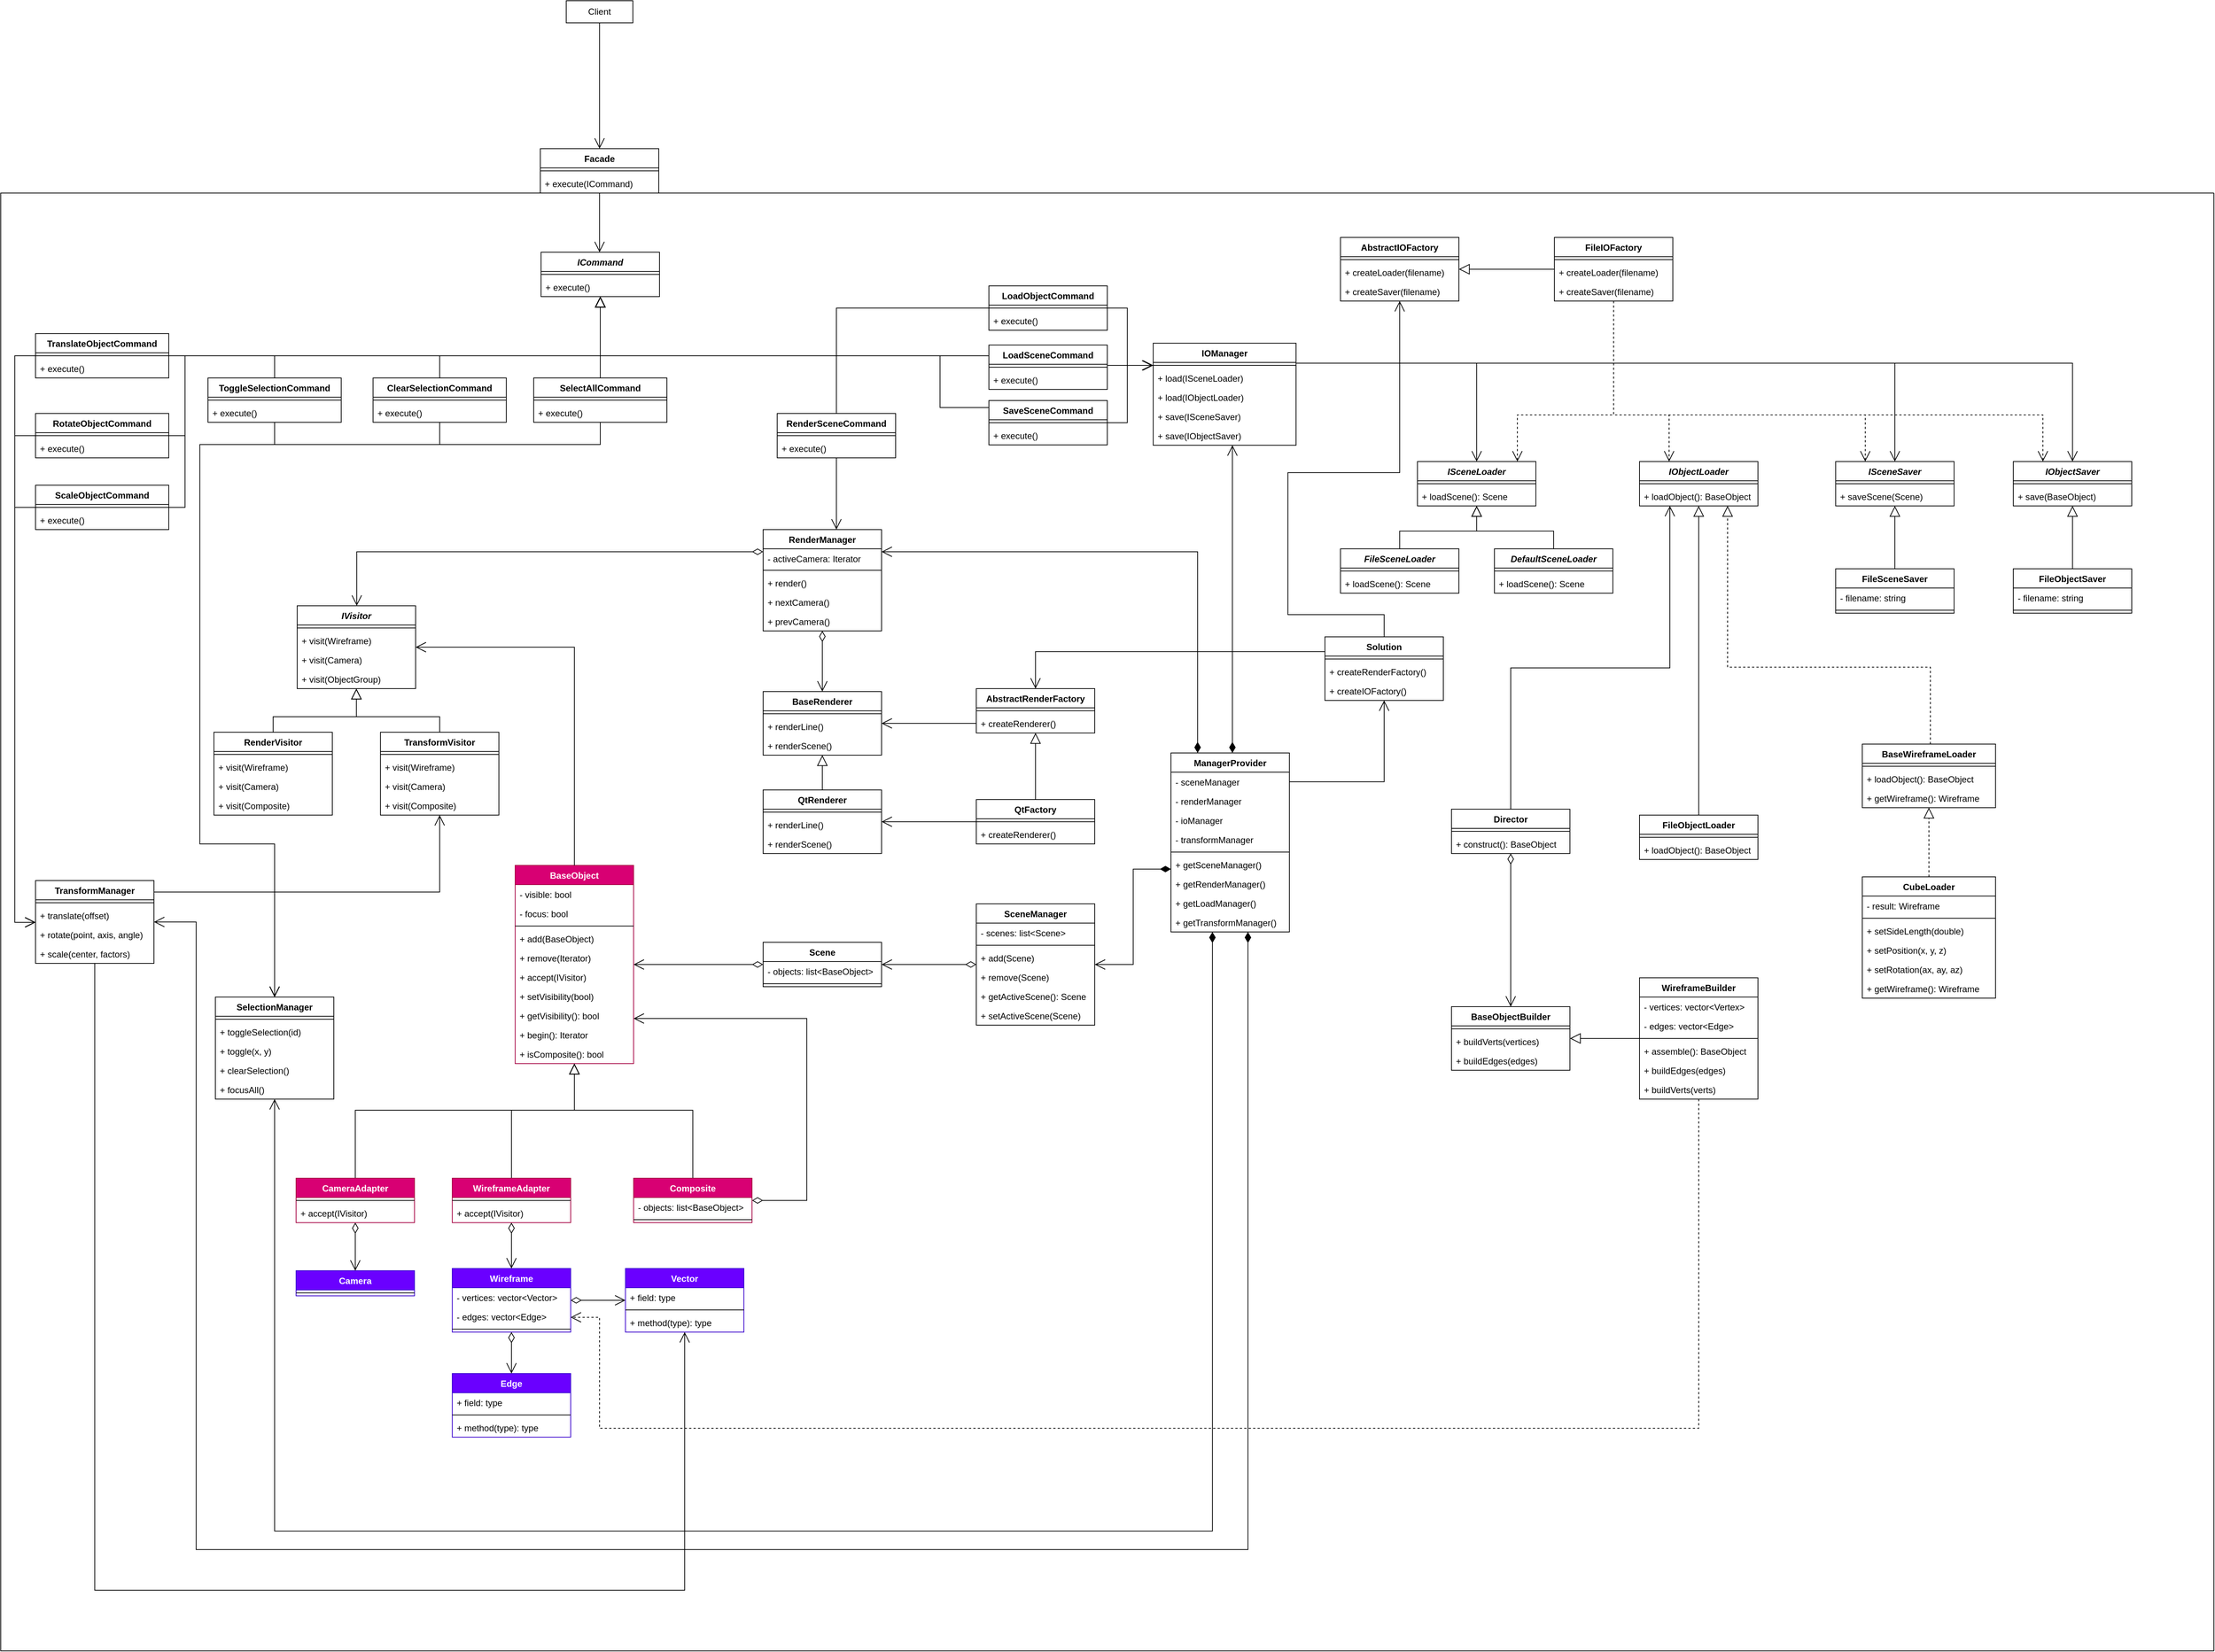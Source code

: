 <mxfile version="18.0.1" type="device"><diagram id="G_Q_PMHw7fxnpR6JD6iH" name="Page-1"><mxGraphModel dx="1422" dy="1705" grid="0" gridSize="10" guides="1" tooltips="1" connect="1" arrows="1" fold="1" page="0" pageScale="1" pageWidth="850" pageHeight="1100" math="0" shadow="0"><root><mxCell id="0"/><mxCell id="1" parent="0"/><mxCell id="bB6vlRDiRzzj8Xv2klCE-108" value="" style="swimlane;startSize=0;movable=0;direction=south;" parent="1" vertex="1"><mxGeometry x="51" y="-310" width="2990" height="1971" as="geometry"/></mxCell><mxCell id="bB6vlRDiRzzj8Xv2klCE-117" value="ICommand" style="swimlane;fontStyle=3;align=center;verticalAlign=top;childLayout=stackLayout;horizontal=1;startSize=26;horizontalStack=0;resizeParent=1;resizeParentMax=0;resizeLast=0;collapsible=1;marginBottom=0;" parent="bB6vlRDiRzzj8Xv2klCE-108" vertex="1"><mxGeometry x="730" y="80" width="160" height="60" as="geometry"/></mxCell><mxCell id="bB6vlRDiRzzj8Xv2klCE-118" value="" style="line;strokeWidth=1;fillColor=none;align=left;verticalAlign=middle;spacingTop=-1;spacingLeft=3;spacingRight=3;rotatable=0;labelPosition=right;points=[];portConstraint=eastwest;" parent="bB6vlRDiRzzj8Xv2klCE-117" vertex="1"><mxGeometry y="26" width="160" height="8" as="geometry"/></mxCell><mxCell id="bB6vlRDiRzzj8Xv2klCE-119" value="+ execute()" style="text;strokeColor=none;fillColor=none;align=left;verticalAlign=top;spacingLeft=4;spacingRight=4;overflow=hidden;rotatable=0;points=[[0,0.5],[1,0.5]];portConstraint=eastwest;" parent="bB6vlRDiRzzj8Xv2klCE-117" vertex="1"><mxGeometry y="34" width="160" height="26" as="geometry"/></mxCell><mxCell id="M_v-6g-a8jczMb6C4NBX-24" style="edgeStyle=orthogonalEdgeStyle;rounded=0;orthogonalLoop=1;jettySize=auto;html=1;endArrow=open;endFill=0;startSize=12;endSize=12;" parent="bB6vlRDiRzzj8Xv2klCE-108" source="bB6vlRDiRzzj8Xv2klCE-121" target="bB6vlRDiRzzj8Xv2klCE-144" edge="1"><mxGeometry relative="1" as="geometry"><Array as="points"><mxPoint x="1504" y="233"/><mxPoint x="1504" y="233"/></Array></mxGeometry></mxCell><mxCell id="M_v-6g-a8jczMb6C4NBX-64" style="edgeStyle=orthogonalEdgeStyle;rounded=0;orthogonalLoop=1;jettySize=auto;html=1;startArrow=none;startFill=0;endArrow=block;endFill=0;startSize=12;endSize=12;" parent="bB6vlRDiRzzj8Xv2klCE-108" source="bB6vlRDiRzzj8Xv2klCE-121" target="bB6vlRDiRzzj8Xv2klCE-117" edge="1"><mxGeometry relative="1" as="geometry"><Array as="points"><mxPoint x="810" y="220"/></Array></mxGeometry></mxCell><mxCell id="bB6vlRDiRzzj8Xv2klCE-121" value="LoadSceneCommand" style="swimlane;fontStyle=1;align=center;verticalAlign=top;childLayout=stackLayout;horizontal=1;startSize=26;horizontalStack=0;resizeParent=1;resizeParentMax=0;resizeLast=0;collapsible=1;marginBottom=0;" parent="bB6vlRDiRzzj8Xv2klCE-108" vertex="1"><mxGeometry x="1335" y="205.5" width="160" height="60" as="geometry"/></mxCell><mxCell id="bB6vlRDiRzzj8Xv2klCE-122" value="" style="line;strokeWidth=1;fillColor=none;align=left;verticalAlign=middle;spacingTop=-1;spacingLeft=3;spacingRight=3;rotatable=0;labelPosition=right;points=[];portConstraint=eastwest;" parent="bB6vlRDiRzzj8Xv2klCE-121" vertex="1"><mxGeometry y="26" width="160" height="8" as="geometry"/></mxCell><mxCell id="bB6vlRDiRzzj8Xv2klCE-123" value="+ execute()" style="text;strokeColor=none;fillColor=none;align=left;verticalAlign=top;spacingLeft=4;spacingRight=4;overflow=hidden;rotatable=0;points=[[0,0.5],[1,0.5]];portConstraint=eastwest;" parent="bB6vlRDiRzzj8Xv2klCE-121" vertex="1"><mxGeometry y="34" width="160" height="26" as="geometry"/></mxCell><mxCell id="M_v-6g-a8jczMb6C4NBX-27" style="edgeStyle=orthogonalEdgeStyle;rounded=0;orthogonalLoop=1;jettySize=auto;html=1;endArrow=open;endFill=0;startSize=12;endSize=12;" parent="bB6vlRDiRzzj8Xv2klCE-108" source="bB6vlRDiRzzj8Xv2klCE-124" target="bB6vlRDiRzzj8Xv2klCE-177" edge="1"><mxGeometry relative="1" as="geometry"><Array as="points"><mxPoint x="1129" y="380"/><mxPoint x="1129" y="380"/></Array></mxGeometry></mxCell><mxCell id="M_v-6g-a8jczMb6C4NBX-62" style="edgeStyle=orthogonalEdgeStyle;rounded=0;orthogonalLoop=1;jettySize=auto;html=1;startArrow=none;startFill=0;endArrow=block;endFill=0;startSize=12;endSize=12;" parent="bB6vlRDiRzzj8Xv2klCE-108" source="bB6vlRDiRzzj8Xv2klCE-124" target="bB6vlRDiRzzj8Xv2klCE-117" edge="1"><mxGeometry relative="1" as="geometry"><Array as="points"><mxPoint x="1129" y="220"/><mxPoint x="810" y="220"/></Array></mxGeometry></mxCell><mxCell id="bB6vlRDiRzzj8Xv2klCE-124" value="RenderSceneCommand" style="swimlane;fontStyle=1;align=center;verticalAlign=top;childLayout=stackLayout;horizontal=1;startSize=26;horizontalStack=0;resizeParent=1;resizeParentMax=0;resizeLast=0;collapsible=1;marginBottom=0;" parent="bB6vlRDiRzzj8Xv2klCE-108" vertex="1"><mxGeometry x="1049" y="298" width="160" height="60" as="geometry"/></mxCell><mxCell id="bB6vlRDiRzzj8Xv2klCE-125" value="" style="line;strokeWidth=1;fillColor=none;align=left;verticalAlign=middle;spacingTop=-1;spacingLeft=3;spacingRight=3;rotatable=0;labelPosition=right;points=[];portConstraint=eastwest;" parent="bB6vlRDiRzzj8Xv2klCE-124" vertex="1"><mxGeometry y="26" width="160" height="8" as="geometry"/></mxCell><mxCell id="bB6vlRDiRzzj8Xv2klCE-126" value="+ execute()" style="text;strokeColor=none;fillColor=none;align=left;verticalAlign=top;spacingLeft=4;spacingRight=4;overflow=hidden;rotatable=0;points=[[0,0.5],[1,0.5]];portConstraint=eastwest;" parent="bB6vlRDiRzzj8Xv2klCE-124" vertex="1"><mxGeometry y="34" width="160" height="26" as="geometry"/></mxCell><mxCell id="M_v-6g-a8jczMb6C4NBX-23" style="edgeStyle=orthogonalEdgeStyle;rounded=0;orthogonalLoop=1;jettySize=auto;html=1;endArrow=open;endFill=0;startSize=12;endSize=12;" parent="bB6vlRDiRzzj8Xv2klCE-108" source="bB6vlRDiRzzj8Xv2klCE-127" target="bB6vlRDiRzzj8Xv2klCE-144" edge="1"><mxGeometry relative="1" as="geometry"><Array as="points"><mxPoint x="1522" y="156"/><mxPoint x="1522" y="233"/></Array></mxGeometry></mxCell><mxCell id="M_v-6g-a8jczMb6C4NBX-63" style="edgeStyle=orthogonalEdgeStyle;rounded=0;orthogonalLoop=1;jettySize=auto;html=1;startArrow=none;startFill=0;endArrow=block;endFill=0;startSize=12;endSize=12;" parent="bB6vlRDiRzzj8Xv2klCE-108" source="bB6vlRDiRzzj8Xv2klCE-127" target="bB6vlRDiRzzj8Xv2klCE-117" edge="1"><mxGeometry relative="1" as="geometry"><Array as="points"><mxPoint x="1129" y="156"/><mxPoint x="1129" y="220"/><mxPoint x="810" y="220"/></Array></mxGeometry></mxCell><mxCell id="bB6vlRDiRzzj8Xv2klCE-127" value="LoadObjectCommand" style="swimlane;fontStyle=1;align=center;verticalAlign=top;childLayout=stackLayout;horizontal=1;startSize=26;horizontalStack=0;resizeParent=1;resizeParentMax=0;resizeLast=0;collapsible=1;marginBottom=0;" parent="bB6vlRDiRzzj8Xv2klCE-108" vertex="1"><mxGeometry x="1335" y="125.5" width="160" height="60" as="geometry"/></mxCell><mxCell id="bB6vlRDiRzzj8Xv2klCE-128" value="" style="line;strokeWidth=1;fillColor=none;align=left;verticalAlign=middle;spacingTop=-1;spacingLeft=3;spacingRight=3;rotatable=0;labelPosition=right;points=[];portConstraint=eastwest;" parent="bB6vlRDiRzzj8Xv2klCE-127" vertex="1"><mxGeometry y="26" width="160" height="8" as="geometry"/></mxCell><mxCell id="bB6vlRDiRzzj8Xv2klCE-129" value="+ execute()" style="text;strokeColor=none;fillColor=none;align=left;verticalAlign=top;spacingLeft=4;spacingRight=4;overflow=hidden;rotatable=0;points=[[0,0.5],[1,0.5]];portConstraint=eastwest;" parent="bB6vlRDiRzzj8Xv2klCE-127" vertex="1"><mxGeometry y="34" width="160" height="26" as="geometry"/></mxCell><mxCell id="M_v-6g-a8jczMb6C4NBX-25" style="edgeStyle=orthogonalEdgeStyle;rounded=0;orthogonalLoop=1;jettySize=auto;html=1;endArrow=open;endFill=0;startSize=12;endSize=12;" parent="bB6vlRDiRzzj8Xv2klCE-108" edge="1"><mxGeometry relative="1" as="geometry"><mxPoint x="1494" y="310.5" as="sourcePoint"/><mxPoint x="1556" y="233" as="targetPoint"/><Array as="points"><mxPoint x="1522" y="311"/><mxPoint x="1522" y="233"/></Array></mxGeometry></mxCell><mxCell id="M_v-6g-a8jczMb6C4NBX-65" style="edgeStyle=orthogonalEdgeStyle;rounded=0;orthogonalLoop=1;jettySize=auto;html=1;startArrow=none;startFill=0;endArrow=block;endFill=0;startSize=12;endSize=12;" parent="bB6vlRDiRzzj8Xv2klCE-108" source="bB6vlRDiRzzj8Xv2klCE-133" target="bB6vlRDiRzzj8Xv2klCE-117" edge="1"><mxGeometry relative="1" as="geometry"><Array as="points"><mxPoint x="1269" y="290"/><mxPoint x="1269" y="220"/><mxPoint x="810" y="220"/></Array></mxGeometry></mxCell><mxCell id="bB6vlRDiRzzj8Xv2klCE-133" value="SaveSceneCommand" style="swimlane;fontStyle=1;align=center;verticalAlign=top;childLayout=stackLayout;horizontal=1;startSize=26;horizontalStack=0;resizeParent=1;resizeParentMax=0;resizeLast=0;collapsible=1;marginBottom=0;" parent="bB6vlRDiRzzj8Xv2klCE-108" vertex="1"><mxGeometry x="1335" y="280.5" width="160" height="60" as="geometry"/></mxCell><mxCell id="bB6vlRDiRzzj8Xv2klCE-134" value="" style="line;strokeWidth=1;fillColor=none;align=left;verticalAlign=middle;spacingTop=-1;spacingLeft=3;spacingRight=3;rotatable=0;labelPosition=right;points=[];portConstraint=eastwest;" parent="bB6vlRDiRzzj8Xv2klCE-133" vertex="1"><mxGeometry y="26" width="160" height="8" as="geometry"/></mxCell><mxCell id="bB6vlRDiRzzj8Xv2klCE-135" value="+ execute()" style="text;strokeColor=none;fillColor=none;align=left;verticalAlign=top;spacingLeft=4;spacingRight=4;overflow=hidden;rotatable=0;points=[[0,0.5],[1,0.5]];portConstraint=eastwest;" parent="bB6vlRDiRzzj8Xv2klCE-133" vertex="1"><mxGeometry y="34" width="160" height="26" as="geometry"/></mxCell><mxCell id="bB6vlRDiRzzj8Xv2klCE-1" value="Camera" style="swimlane;fontStyle=1;align=center;verticalAlign=top;childLayout=stackLayout;horizontal=1;startSize=26;horizontalStack=0;resizeParent=1;resizeParentMax=0;resizeLast=0;collapsible=1;marginBottom=0;fillColor=#6a00ff;fontColor=#ffffff;strokeColor=#3700CC;" parent="bB6vlRDiRzzj8Xv2klCE-108" vertex="1"><mxGeometry x="399" y="1457" width="160" height="34" as="geometry"/></mxCell><mxCell id="bB6vlRDiRzzj8Xv2klCE-3" value="" style="line;strokeWidth=1;fillColor=none;align=left;verticalAlign=middle;spacingTop=-1;spacingLeft=3;spacingRight=3;rotatable=0;labelPosition=right;points=[];portConstraint=eastwest;" parent="bB6vlRDiRzzj8Xv2klCE-1" vertex="1"><mxGeometry y="26" width="160" height="8" as="geometry"/></mxCell><mxCell id="bB6vlRDiRzzj8Xv2klCE-5" value="BaseObject" style="swimlane;fontStyle=1;align=center;verticalAlign=top;childLayout=stackLayout;horizontal=1;startSize=26;horizontalStack=0;resizeParent=1;resizeParentMax=0;resizeLast=0;collapsible=1;marginBottom=0;fillColor=#d80073;fontColor=#ffffff;strokeColor=#A50040;" parent="bB6vlRDiRzzj8Xv2klCE-108" vertex="1"><mxGeometry x="695" y="909" width="160" height="268" as="geometry"/></mxCell><mxCell id="FsMbufZpEnlzZFae4OoH-3" value="- visible: bool" style="text;strokeColor=none;fillColor=none;align=left;verticalAlign=top;spacingLeft=4;spacingRight=4;overflow=hidden;rotatable=0;points=[[0,0.5],[1,0.5]];portConstraint=eastwest;" parent="bB6vlRDiRzzj8Xv2klCE-5" vertex="1"><mxGeometry y="26" width="160" height="26" as="geometry"/></mxCell><mxCell id="M_v-6g-a8jczMb6C4NBX-33" value="- focus: bool" style="text;strokeColor=none;fillColor=none;align=left;verticalAlign=top;spacingLeft=4;spacingRight=4;overflow=hidden;rotatable=0;points=[[0,0.5],[1,0.5]];portConstraint=eastwest;" parent="bB6vlRDiRzzj8Xv2klCE-5" vertex="1"><mxGeometry y="52" width="160" height="26" as="geometry"/></mxCell><mxCell id="bB6vlRDiRzzj8Xv2klCE-7" value="" style="line;strokeWidth=1;fillColor=none;align=left;verticalAlign=middle;spacingTop=-1;spacingLeft=3;spacingRight=3;rotatable=0;labelPosition=right;points=[];portConstraint=eastwest;" parent="bB6vlRDiRzzj8Xv2klCE-5" vertex="1"><mxGeometry y="78" width="160" height="8" as="geometry"/></mxCell><mxCell id="bB6vlRDiRzzj8Xv2klCE-8" value="+ add(BaseObject)" style="text;strokeColor=none;fillColor=none;align=left;verticalAlign=top;spacingLeft=4;spacingRight=4;overflow=hidden;rotatable=0;points=[[0,0.5],[1,0.5]];portConstraint=eastwest;" parent="bB6vlRDiRzzj8Xv2klCE-5" vertex="1"><mxGeometry y="86" width="160" height="26" as="geometry"/></mxCell><mxCell id="bB6vlRDiRzzj8Xv2klCE-25" value="+ remove(Iterator)" style="text;strokeColor=none;fillColor=none;align=left;verticalAlign=top;spacingLeft=4;spacingRight=4;overflow=hidden;rotatable=0;points=[[0,0.5],[1,0.5]];portConstraint=eastwest;" parent="bB6vlRDiRzzj8Xv2klCE-5" vertex="1"><mxGeometry y="112" width="160" height="26" as="geometry"/></mxCell><mxCell id="bB6vlRDiRzzj8Xv2klCE-54" value="+ accept(IVisitor)" style="text;strokeColor=none;fillColor=none;align=left;verticalAlign=top;spacingLeft=4;spacingRight=4;overflow=hidden;rotatable=0;points=[[0,0.5],[1,0.5]];portConstraint=eastwest;" parent="bB6vlRDiRzzj8Xv2klCE-5" vertex="1"><mxGeometry y="138" width="160" height="26" as="geometry"/></mxCell><mxCell id="FsMbufZpEnlzZFae4OoH-1" value="+ setVisibility(bool)" style="text;strokeColor=none;fillColor=none;align=left;verticalAlign=top;spacingLeft=4;spacingRight=4;overflow=hidden;rotatable=0;points=[[0,0.5],[1,0.5]];portConstraint=eastwest;" parent="bB6vlRDiRzzj8Xv2klCE-5" vertex="1"><mxGeometry y="164" width="160" height="26" as="geometry"/></mxCell><mxCell id="FsMbufZpEnlzZFae4OoH-4" value="+ getVisibility(): bool" style="text;strokeColor=none;fillColor=none;align=left;verticalAlign=top;spacingLeft=4;spacingRight=4;overflow=hidden;rotatable=0;points=[[0,0.5],[1,0.5]];portConstraint=eastwest;" parent="bB6vlRDiRzzj8Xv2klCE-5" vertex="1"><mxGeometry y="190" width="160" height="26" as="geometry"/></mxCell><mxCell id="FBvHi54w_cwhm3XO1Gaz-1" value="+ begin(): Iterator" style="text;strokeColor=none;fillColor=none;align=left;verticalAlign=top;spacingLeft=4;spacingRight=4;overflow=hidden;rotatable=0;points=[[0,0.5],[1,0.5]];portConstraint=eastwest;" parent="bB6vlRDiRzzj8Xv2klCE-5" vertex="1"><mxGeometry y="216" width="160" height="26" as="geometry"/></mxCell><mxCell id="FBvHi54w_cwhm3XO1Gaz-2" value="+ isComposite(): bool" style="text;strokeColor=none;fillColor=none;align=left;verticalAlign=top;spacingLeft=4;spacingRight=4;overflow=hidden;rotatable=0;points=[[0,0.5],[1,0.5]];portConstraint=eastwest;" parent="bB6vlRDiRzzj8Xv2klCE-5" vertex="1"><mxGeometry y="242" width="160" height="26" as="geometry"/></mxCell><mxCell id="bB6vlRDiRzzj8Xv2klCE-27" style="edgeStyle=orthogonalEdgeStyle;rounded=0;orthogonalLoop=1;jettySize=auto;html=1;startArrow=diamondThin;startFill=0;endArrow=open;endFill=0;startSize=12;endSize=12;" parent="bB6vlRDiRzzj8Xv2klCE-108" source="bB6vlRDiRzzj8Xv2klCE-9" target="bB6vlRDiRzzj8Xv2klCE-5" edge="1"><mxGeometry relative="1" as="geometry"/></mxCell><mxCell id="bB6vlRDiRzzj8Xv2klCE-9" value="Scene" style="swimlane;fontStyle=1;align=center;verticalAlign=top;childLayout=stackLayout;horizontal=1;startSize=26;horizontalStack=0;resizeParent=1;resizeParentMax=0;resizeLast=0;collapsible=1;marginBottom=0;" parent="bB6vlRDiRzzj8Xv2klCE-108" vertex="1"><mxGeometry x="1030" y="1013" width="160" height="60" as="geometry"/></mxCell><mxCell id="bB6vlRDiRzzj8Xv2klCE-10" value="- objects: list&lt;BaseObject&gt;" style="text;strokeColor=none;fillColor=none;align=left;verticalAlign=top;spacingLeft=4;spacingRight=4;overflow=hidden;rotatable=0;points=[[0,0.5],[1,0.5]];portConstraint=eastwest;" parent="bB6vlRDiRzzj8Xv2klCE-9" vertex="1"><mxGeometry y="26" width="160" height="26" as="geometry"/></mxCell><mxCell id="bB6vlRDiRzzj8Xv2klCE-11" value="" style="line;strokeWidth=1;fillColor=none;align=left;verticalAlign=middle;spacingTop=-1;spacingLeft=3;spacingRight=3;rotatable=0;labelPosition=right;points=[];portConstraint=eastwest;" parent="bB6vlRDiRzzj8Xv2klCE-9" vertex="1"><mxGeometry y="52" width="160" height="8" as="geometry"/></mxCell><mxCell id="bB6vlRDiRzzj8Xv2klCE-13" value="Wireframe" style="swimlane;fontStyle=1;align=center;verticalAlign=top;childLayout=stackLayout;horizontal=1;startSize=26;horizontalStack=0;resizeParent=1;resizeParentMax=0;resizeLast=0;collapsible=1;marginBottom=0;fillColor=#6a00ff;fontColor=#ffffff;strokeColor=#3700CC;" parent="bB6vlRDiRzzj8Xv2klCE-108" vertex="1"><mxGeometry x="610" y="1454" width="160" height="86" as="geometry"/></mxCell><mxCell id="bB6vlRDiRzzj8Xv2klCE-71" value="- vertices: vector&lt;Vector&gt;" style="text;strokeColor=none;fillColor=none;align=left;verticalAlign=top;spacingLeft=4;spacingRight=4;overflow=hidden;rotatable=0;points=[[0,0.5],[1,0.5]];portConstraint=eastwest;" parent="bB6vlRDiRzzj8Xv2klCE-13" vertex="1"><mxGeometry y="26" width="160" height="26" as="geometry"/></mxCell><mxCell id="bB6vlRDiRzzj8Xv2klCE-72" value="- edges: vector&lt;Edge&gt;" style="text;strokeColor=none;fillColor=none;align=left;verticalAlign=top;spacingLeft=4;spacingRight=4;overflow=hidden;rotatable=0;points=[[0,0.5],[1,0.5]];portConstraint=eastwest;" parent="bB6vlRDiRzzj8Xv2klCE-13" vertex="1"><mxGeometry y="52" width="160" height="26" as="geometry"/></mxCell><mxCell id="bB6vlRDiRzzj8Xv2klCE-15" value="" style="line;strokeWidth=1;fillColor=none;align=left;verticalAlign=middle;spacingTop=-1;spacingLeft=3;spacingRight=3;rotatable=0;labelPosition=right;points=[];portConstraint=eastwest;" parent="bB6vlRDiRzzj8Xv2klCE-13" vertex="1"><mxGeometry y="78" width="160" height="8" as="geometry"/></mxCell><mxCell id="bB6vlRDiRzzj8Xv2klCE-21" style="edgeStyle=orthogonalEdgeStyle;rounded=0;orthogonalLoop=1;jettySize=auto;html=1;endSize=12;startSize=12;endArrow=open;endFill=0;startArrow=diamondThin;startFill=0;" parent="bB6vlRDiRzzj8Xv2klCE-108" source="bB6vlRDiRzzj8Xv2klCE-17" target="bB6vlRDiRzzj8Xv2klCE-5" edge="1"><mxGeometry relative="1" as="geometry"><mxPoint x="851" y="1116" as="targetPoint"/><Array as="points"><mxPoint x="1089" y="1362"/><mxPoint x="1089" y="1116"/></Array></mxGeometry></mxCell><mxCell id="Z3lpTWZgqfi4Hed-Df67-3" style="edgeStyle=orthogonalEdgeStyle;rounded=0;orthogonalLoop=1;jettySize=auto;html=1;endArrow=block;endFill=0;startSize=12;endSize=12;" parent="bB6vlRDiRzzj8Xv2klCE-108" source="bB6vlRDiRzzj8Xv2klCE-17" target="bB6vlRDiRzzj8Xv2klCE-5" edge="1"><mxGeometry relative="1" as="geometry"><Array as="points"><mxPoint x="935" y="1240"/><mxPoint x="775" y="1240"/></Array></mxGeometry></mxCell><mxCell id="bB6vlRDiRzzj8Xv2klCE-17" value="Composite" style="swimlane;fontStyle=1;align=center;verticalAlign=top;childLayout=stackLayout;horizontal=1;startSize=26;horizontalStack=0;resizeParent=1;resizeParentMax=0;resizeLast=0;collapsible=1;marginBottom=0;fillColor=#d80073;fontColor=#ffffff;strokeColor=#A50040;" parent="bB6vlRDiRzzj8Xv2klCE-108" vertex="1"><mxGeometry x="855" y="1332" width="160" height="60" as="geometry"/></mxCell><mxCell id="bB6vlRDiRzzj8Xv2klCE-18" value="- objects: list&lt;BaseObject&gt;" style="text;strokeColor=none;fillColor=none;align=left;verticalAlign=top;spacingLeft=4;spacingRight=4;overflow=hidden;rotatable=0;points=[[0,0.5],[1,0.5]];portConstraint=eastwest;" parent="bB6vlRDiRzzj8Xv2klCE-17" vertex="1"><mxGeometry y="26" width="160" height="26" as="geometry"/></mxCell><mxCell id="bB6vlRDiRzzj8Xv2klCE-19" value="" style="line;strokeWidth=1;fillColor=none;align=left;verticalAlign=middle;spacingTop=-1;spacingLeft=3;spacingRight=3;rotatable=0;labelPosition=right;points=[];portConstraint=eastwest;" parent="bB6vlRDiRzzj8Xv2klCE-17" vertex="1"><mxGeometry y="52" width="160" height="8" as="geometry"/></mxCell><mxCell id="bB6vlRDiRzzj8Xv2klCE-29" value="IVisitor" style="swimlane;fontStyle=3;align=center;verticalAlign=top;childLayout=stackLayout;horizontal=1;startSize=26;horizontalStack=0;resizeParent=1;resizeParentMax=0;resizeLast=0;collapsible=1;marginBottom=0;" parent="bB6vlRDiRzzj8Xv2klCE-108" vertex="1"><mxGeometry x="400.5" y="558" width="160" height="112" as="geometry"/></mxCell><mxCell id="bB6vlRDiRzzj8Xv2klCE-31" value="" style="line;strokeWidth=1;fillColor=none;align=left;verticalAlign=middle;spacingTop=-1;spacingLeft=3;spacingRight=3;rotatable=0;labelPosition=right;points=[];portConstraint=eastwest;" parent="bB6vlRDiRzzj8Xv2klCE-29" vertex="1"><mxGeometry y="26" width="160" height="8" as="geometry"/></mxCell><mxCell id="bB6vlRDiRzzj8Xv2klCE-32" value="+ visit(Wireframe)" style="text;strokeColor=none;fillColor=none;align=left;verticalAlign=top;spacingLeft=4;spacingRight=4;overflow=hidden;rotatable=0;points=[[0,0.5],[1,0.5]];portConstraint=eastwest;" parent="bB6vlRDiRzzj8Xv2klCE-29" vertex="1"><mxGeometry y="34" width="160" height="26" as="geometry"/></mxCell><mxCell id="bB6vlRDiRzzj8Xv2klCE-33" value="+ visit(Camera)" style="text;strokeColor=none;fillColor=none;align=left;verticalAlign=top;spacingLeft=4;spacingRight=4;overflow=hidden;rotatable=0;points=[[0,0.5],[1,0.5]];portConstraint=eastwest;" parent="bB6vlRDiRzzj8Xv2klCE-29" vertex="1"><mxGeometry y="60" width="160" height="26" as="geometry"/></mxCell><mxCell id="bB6vlRDiRzzj8Xv2klCE-34" value="+ visit(ObjectGroup)" style="text;strokeColor=none;fillColor=none;align=left;verticalAlign=top;spacingLeft=4;spacingRight=4;overflow=hidden;rotatable=0;points=[[0,0.5],[1,0.5]];portConstraint=eastwest;" parent="bB6vlRDiRzzj8Xv2klCE-29" vertex="1"><mxGeometry y="86" width="160" height="26" as="geometry"/></mxCell><mxCell id="bB6vlRDiRzzj8Xv2klCE-49" style="edgeStyle=orthogonalEdgeStyle;rounded=0;orthogonalLoop=1;jettySize=auto;html=1;startArrow=none;startFill=0;endArrow=block;endFill=0;startSize=12;endSize=12;" parent="bB6vlRDiRzzj8Xv2klCE-108" source="bB6vlRDiRzzj8Xv2klCE-39" target="bB6vlRDiRzzj8Xv2klCE-29" edge="1"><mxGeometry relative="1" as="geometry"><Array as="points"><mxPoint x="368.5" y="708"/><mxPoint x="480.5" y="708"/></Array></mxGeometry></mxCell><mxCell id="bB6vlRDiRzzj8Xv2klCE-39" value="RenderVisitor" style="swimlane;fontStyle=1;align=center;verticalAlign=top;childLayout=stackLayout;horizontal=1;startSize=26;horizontalStack=0;resizeParent=1;resizeParentMax=0;resizeLast=0;collapsible=1;marginBottom=0;" parent="bB6vlRDiRzzj8Xv2klCE-108" vertex="1"><mxGeometry x="288" y="729" width="160" height="112" as="geometry"/></mxCell><mxCell id="bB6vlRDiRzzj8Xv2klCE-40" value="" style="line;strokeWidth=1;fillColor=none;align=left;verticalAlign=middle;spacingTop=-1;spacingLeft=3;spacingRight=3;rotatable=0;labelPosition=right;points=[];portConstraint=eastwest;" parent="bB6vlRDiRzzj8Xv2klCE-39" vertex="1"><mxGeometry y="26" width="160" height="8" as="geometry"/></mxCell><mxCell id="bB6vlRDiRzzj8Xv2klCE-41" value="+ visit(Wireframe)" style="text;strokeColor=none;fillColor=none;align=left;verticalAlign=top;spacingLeft=4;spacingRight=4;overflow=hidden;rotatable=0;points=[[0,0.5],[1,0.5]];portConstraint=eastwest;" parent="bB6vlRDiRzzj8Xv2klCE-39" vertex="1"><mxGeometry y="34" width="160" height="26" as="geometry"/></mxCell><mxCell id="bB6vlRDiRzzj8Xv2klCE-42" value="+ visit(Camera)" style="text;strokeColor=none;fillColor=none;align=left;verticalAlign=top;spacingLeft=4;spacingRight=4;overflow=hidden;rotatable=0;points=[[0,0.5],[1,0.5]];portConstraint=eastwest;" parent="bB6vlRDiRzzj8Xv2klCE-39" vertex="1"><mxGeometry y="60" width="160" height="26" as="geometry"/></mxCell><mxCell id="bB6vlRDiRzzj8Xv2klCE-43" value="+ visit(Composite)" style="text;strokeColor=none;fillColor=none;align=left;verticalAlign=top;spacingLeft=4;spacingRight=4;overflow=hidden;rotatable=0;points=[[0,0.5],[1,0.5]];portConstraint=eastwest;" parent="bB6vlRDiRzzj8Xv2klCE-39" vertex="1"><mxGeometry y="86" width="160" height="26" as="geometry"/></mxCell><mxCell id="bB6vlRDiRzzj8Xv2klCE-51" style="edgeStyle=orthogonalEdgeStyle;rounded=0;orthogonalLoop=1;jettySize=auto;html=1;startArrow=none;startFill=0;endArrow=block;endFill=0;startSize=12;endSize=12;" parent="bB6vlRDiRzzj8Xv2klCE-108" source="bB6vlRDiRzzj8Xv2klCE-44" target="bB6vlRDiRzzj8Xv2klCE-29" edge="1"><mxGeometry relative="1" as="geometry"><Array as="points"><mxPoint x="593.5" y="708"/><mxPoint x="480.5" y="708"/></Array></mxGeometry></mxCell><mxCell id="bB6vlRDiRzzj8Xv2klCE-44" value="TransformVisitor" style="swimlane;fontStyle=1;align=center;verticalAlign=top;childLayout=stackLayout;horizontal=1;startSize=26;horizontalStack=0;resizeParent=1;resizeParentMax=0;resizeLast=0;collapsible=1;marginBottom=0;" parent="bB6vlRDiRzzj8Xv2klCE-108" vertex="1"><mxGeometry x="513" y="729" width="160" height="112" as="geometry"/></mxCell><mxCell id="bB6vlRDiRzzj8Xv2klCE-45" value="" style="line;strokeWidth=1;fillColor=none;align=left;verticalAlign=middle;spacingTop=-1;spacingLeft=3;spacingRight=3;rotatable=0;labelPosition=right;points=[];portConstraint=eastwest;" parent="bB6vlRDiRzzj8Xv2klCE-44" vertex="1"><mxGeometry y="26" width="160" height="8" as="geometry"/></mxCell><mxCell id="bB6vlRDiRzzj8Xv2klCE-46" value="+ visit(Wireframe)" style="text;strokeColor=none;fillColor=none;align=left;verticalAlign=top;spacingLeft=4;spacingRight=4;overflow=hidden;rotatable=0;points=[[0,0.5],[1,0.5]];portConstraint=eastwest;" parent="bB6vlRDiRzzj8Xv2klCE-44" vertex="1"><mxGeometry y="34" width="160" height="26" as="geometry"/></mxCell><mxCell id="bB6vlRDiRzzj8Xv2klCE-47" value="+ visit(Camera)" style="text;strokeColor=none;fillColor=none;align=left;verticalAlign=top;spacingLeft=4;spacingRight=4;overflow=hidden;rotatable=0;points=[[0,0.5],[1,0.5]];portConstraint=eastwest;" parent="bB6vlRDiRzzj8Xv2klCE-44" vertex="1"><mxGeometry y="60" width="160" height="26" as="geometry"/></mxCell><mxCell id="bB6vlRDiRzzj8Xv2klCE-48" value="+ visit(Composite)" style="text;strokeColor=none;fillColor=none;align=left;verticalAlign=top;spacingLeft=4;spacingRight=4;overflow=hidden;rotatable=0;points=[[0,0.5],[1,0.5]];portConstraint=eastwest;" parent="bB6vlRDiRzzj8Xv2klCE-44" vertex="1"><mxGeometry y="86" width="160" height="26" as="geometry"/></mxCell><mxCell id="bB6vlRDiRzzj8Xv2klCE-55" style="edgeStyle=orthogonalEdgeStyle;rounded=0;orthogonalLoop=1;jettySize=auto;html=1;startArrow=none;startFill=0;endArrow=open;endFill=0;startSize=12;endSize=12;" parent="bB6vlRDiRzzj8Xv2klCE-108" source="bB6vlRDiRzzj8Xv2klCE-5" target="bB6vlRDiRzzj8Xv2klCE-29" edge="1"><mxGeometry relative="1" as="geometry"><Array as="points"><mxPoint x="775" y="614"/></Array></mxGeometry></mxCell><mxCell id="bB6vlRDiRzzj8Xv2klCE-81" style="edgeStyle=orthogonalEdgeStyle;rounded=0;orthogonalLoop=1;jettySize=auto;html=1;startArrow=diamondThin;startFill=0;endArrow=open;endFill=0;startSize=12;endSize=12;" parent="bB6vlRDiRzzj8Xv2klCE-108" source="bB6vlRDiRzzj8Xv2klCE-13" target="bB6vlRDiRzzj8Xv2klCE-73" edge="1"><mxGeometry relative="1" as="geometry"><Array as="points"><mxPoint x="910" y="1513"/><mxPoint x="910" y="1513"/></Array></mxGeometry></mxCell><mxCell id="bB6vlRDiRzzj8Xv2klCE-73" value="Vector" style="swimlane;fontStyle=1;align=center;verticalAlign=top;childLayout=stackLayout;horizontal=1;startSize=26;horizontalStack=0;resizeParent=1;resizeParentMax=0;resizeLast=0;collapsible=1;marginBottom=0;fillColor=#6a00ff;fontColor=#ffffff;strokeColor=#3700CC;" parent="bB6vlRDiRzzj8Xv2klCE-108" vertex="1"><mxGeometry x="844" y="1454" width="160" height="86" as="geometry"/></mxCell><mxCell id="bB6vlRDiRzzj8Xv2klCE-74" value="+ field: type" style="text;strokeColor=none;fillColor=none;align=left;verticalAlign=top;spacingLeft=4;spacingRight=4;overflow=hidden;rotatable=0;points=[[0,0.5],[1,0.5]];portConstraint=eastwest;" parent="bB6vlRDiRzzj8Xv2klCE-73" vertex="1"><mxGeometry y="26" width="160" height="26" as="geometry"/></mxCell><mxCell id="bB6vlRDiRzzj8Xv2klCE-75" value="" style="line;strokeWidth=1;fillColor=none;align=left;verticalAlign=middle;spacingTop=-1;spacingLeft=3;spacingRight=3;rotatable=0;labelPosition=right;points=[];portConstraint=eastwest;" parent="bB6vlRDiRzzj8Xv2klCE-73" vertex="1"><mxGeometry y="52" width="160" height="8" as="geometry"/></mxCell><mxCell id="bB6vlRDiRzzj8Xv2klCE-76" value="+ method(type): type" style="text;strokeColor=none;fillColor=none;align=left;verticalAlign=top;spacingLeft=4;spacingRight=4;overflow=hidden;rotatable=0;points=[[0,0.5],[1,0.5]];portConstraint=eastwest;" parent="bB6vlRDiRzzj8Xv2klCE-73" vertex="1"><mxGeometry y="60" width="160" height="26" as="geometry"/></mxCell><mxCell id="M_v-6g-a8jczMb6C4NBX-46" style="edgeStyle=orthogonalEdgeStyle;rounded=0;orthogonalLoop=1;jettySize=auto;html=1;startArrow=none;startFill=0;endArrow=block;endFill=0;startSize=12;endSize=12;dashed=1;" parent="bB6vlRDiRzzj8Xv2klCE-108" source="bB6vlRDiRzzj8Xv2klCE-88" target="M_v-6g-a8jczMb6C4NBX-41" edge="1"><mxGeometry relative="1" as="geometry"/></mxCell><mxCell id="bB6vlRDiRzzj8Xv2klCE-88" value="CubeLoader" style="swimlane;fontStyle=1;align=center;verticalAlign=top;childLayout=stackLayout;horizontal=1;startSize=26;horizontalStack=0;resizeParent=1;resizeParentMax=0;resizeLast=0;collapsible=1;marginBottom=0;" parent="bB6vlRDiRzzj8Xv2klCE-108" vertex="1"><mxGeometry x="2515" y="924.5" width="180" height="164" as="geometry"/></mxCell><mxCell id="bB6vlRDiRzzj8Xv2klCE-89" value="- result: Wireframe" style="text;strokeColor=none;fillColor=none;align=left;verticalAlign=top;spacingLeft=4;spacingRight=4;overflow=hidden;rotatable=0;points=[[0,0.5],[1,0.5]];portConstraint=eastwest;" parent="bB6vlRDiRzzj8Xv2klCE-88" vertex="1"><mxGeometry y="26" width="180" height="26" as="geometry"/></mxCell><mxCell id="bB6vlRDiRzzj8Xv2klCE-90" value="" style="line;strokeWidth=1;fillColor=none;align=left;verticalAlign=middle;spacingTop=-1;spacingLeft=3;spacingRight=3;rotatable=0;labelPosition=right;points=[];portConstraint=eastwest;" parent="bB6vlRDiRzzj8Xv2klCE-88" vertex="1"><mxGeometry y="52" width="180" height="8" as="geometry"/></mxCell><mxCell id="bB6vlRDiRzzj8Xv2klCE-91" value="+ setSideLength(double)" style="text;strokeColor=none;fillColor=none;align=left;verticalAlign=top;spacingLeft=4;spacingRight=4;overflow=hidden;rotatable=0;points=[[0,0.5],[1,0.5]];portConstraint=eastwest;" parent="bB6vlRDiRzzj8Xv2klCE-88" vertex="1"><mxGeometry y="60" width="180" height="26" as="geometry"/></mxCell><mxCell id="-YT5zs75AXAJpMHmf8AK-46" value="+ setPosition(x, y, z)" style="text;strokeColor=none;fillColor=none;align=left;verticalAlign=top;spacingLeft=4;spacingRight=4;overflow=hidden;rotatable=0;points=[[0,0.5],[1,0.5]];portConstraint=eastwest;" parent="bB6vlRDiRzzj8Xv2klCE-88" vertex="1"><mxGeometry y="86" width="180" height="26" as="geometry"/></mxCell><mxCell id="-YT5zs75AXAJpMHmf8AK-47" value="+ setRotation(ax, ay, az)" style="text;strokeColor=none;fillColor=none;align=left;verticalAlign=top;spacingLeft=4;spacingRight=4;overflow=hidden;rotatable=0;points=[[0,0.5],[1,0.5]];portConstraint=eastwest;" parent="bB6vlRDiRzzj8Xv2klCE-88" vertex="1"><mxGeometry y="112" width="180" height="26" as="geometry"/></mxCell><mxCell id="-YT5zs75AXAJpMHmf8AK-60" value="+ getWireframe(): Wireframe" style="text;strokeColor=none;fillColor=none;align=left;verticalAlign=top;spacingLeft=4;spacingRight=4;overflow=hidden;rotatable=0;points=[[0,0.5],[1,0.5]];portConstraint=eastwest;" parent="bB6vlRDiRzzj8Xv2klCE-88" vertex="1"><mxGeometry y="138" width="180" height="26" as="geometry"/></mxCell><mxCell id="bB6vlRDiRzzj8Xv2klCE-101" style="edgeStyle=orthogonalEdgeStyle;rounded=0;orthogonalLoop=1;jettySize=auto;html=1;startArrow=diamondThin;startFill=0;endArrow=open;endFill=0;startSize=12;endSize=12;" parent="bB6vlRDiRzzj8Xv2klCE-108" source="bB6vlRDiRzzj8Xv2klCE-94" target="bB6vlRDiRzzj8Xv2klCE-9" edge="1"><mxGeometry relative="1" as="geometry"><Array as="points"><mxPoint x="1254" y="1043"/><mxPoint x="1254" y="1043"/></Array></mxGeometry></mxCell><mxCell id="bB6vlRDiRzzj8Xv2klCE-165" style="edgeStyle=orthogonalEdgeStyle;rounded=0;orthogonalLoop=1;jettySize=auto;html=1;startArrow=diamondThin;startFill=1;endArrow=open;endFill=0;startSize=12;endSize=12;" parent="bB6vlRDiRzzj8Xv2klCE-108" source="bB6vlRDiRzzj8Xv2klCE-152" target="bB6vlRDiRzzj8Xv2klCE-94" edge="1"><mxGeometry relative="1" as="geometry"><Array as="points"><mxPoint x="1530" y="914"/><mxPoint x="1530" y="1043"/></Array></mxGeometry></mxCell><mxCell id="bB6vlRDiRzzj8Xv2klCE-94" value="SceneManager" style="swimlane;fontStyle=1;align=center;verticalAlign=top;childLayout=stackLayout;horizontal=1;startSize=26;horizontalStack=0;resizeParent=1;resizeParentMax=0;resizeLast=0;collapsible=1;marginBottom=0;" parent="bB6vlRDiRzzj8Xv2klCE-108" vertex="1"><mxGeometry x="1318" y="961" width="160" height="164" as="geometry"/></mxCell><mxCell id="bB6vlRDiRzzj8Xv2klCE-95" value="- scenes: list&lt;Scene&gt;" style="text;strokeColor=none;fillColor=none;align=left;verticalAlign=top;spacingLeft=4;spacingRight=4;overflow=hidden;rotatable=0;points=[[0,0.5],[1,0.5]];portConstraint=eastwest;" parent="bB6vlRDiRzzj8Xv2klCE-94" vertex="1"><mxGeometry y="26" width="160" height="26" as="geometry"/></mxCell><mxCell id="bB6vlRDiRzzj8Xv2klCE-96" value="" style="line;strokeWidth=1;fillColor=none;align=left;verticalAlign=middle;spacingTop=-1;spacingLeft=3;spacingRight=3;rotatable=0;labelPosition=right;points=[];portConstraint=eastwest;" parent="bB6vlRDiRzzj8Xv2klCE-94" vertex="1"><mxGeometry y="52" width="160" height="8" as="geometry"/></mxCell><mxCell id="bB6vlRDiRzzj8Xv2klCE-97" value="+ add(Scene)" style="text;strokeColor=none;fillColor=none;align=left;verticalAlign=top;spacingLeft=4;spacingRight=4;overflow=hidden;rotatable=0;points=[[0,0.5],[1,0.5]];portConstraint=eastwest;" parent="bB6vlRDiRzzj8Xv2klCE-94" vertex="1"><mxGeometry y="60" width="160" height="26" as="geometry"/></mxCell><mxCell id="bB6vlRDiRzzj8Xv2klCE-99" value="+ remove(Scene)" style="text;strokeColor=none;fillColor=none;align=left;verticalAlign=top;spacingLeft=4;spacingRight=4;overflow=hidden;rotatable=0;points=[[0,0.5],[1,0.5]];portConstraint=eastwest;" parent="bB6vlRDiRzzj8Xv2klCE-94" vertex="1"><mxGeometry y="86" width="160" height="26" as="geometry"/></mxCell><mxCell id="bB6vlRDiRzzj8Xv2klCE-98" value="+ getActiveScene(): Scene" style="text;strokeColor=none;fillColor=none;align=left;verticalAlign=top;spacingLeft=4;spacingRight=4;overflow=hidden;rotatable=0;points=[[0,0.5],[1,0.5]];portConstraint=eastwest;" parent="bB6vlRDiRzzj8Xv2klCE-94" vertex="1"><mxGeometry y="112" width="160" height="26" as="geometry"/></mxCell><mxCell id="bB6vlRDiRzzj8Xv2klCE-100" value="+ setActiveScene(Scene)" style="text;strokeColor=none;fillColor=none;align=left;verticalAlign=top;spacingLeft=4;spacingRight=4;overflow=hidden;rotatable=0;points=[[0,0.5],[1,0.5]];portConstraint=eastwest;" parent="bB6vlRDiRzzj8Xv2klCE-94" vertex="1"><mxGeometry y="138" width="160" height="26" as="geometry"/></mxCell><mxCell id="bB6vlRDiRzzj8Xv2klCE-164" style="edgeStyle=orthogonalEdgeStyle;rounded=0;orthogonalLoop=1;jettySize=auto;html=1;startArrow=diamondThin;startFill=1;endArrow=open;endFill=0;startSize=12;endSize=12;" parent="bB6vlRDiRzzj8Xv2klCE-108" source="bB6vlRDiRzzj8Xv2klCE-152" target="bB6vlRDiRzzj8Xv2klCE-144" edge="1"><mxGeometry relative="1" as="geometry"><Array as="points"><mxPoint x="1664" y="390"/><mxPoint x="1664" y="390"/></Array></mxGeometry></mxCell><mxCell id="bB6vlRDiRzzj8Xv2klCE-175" style="edgeStyle=orthogonalEdgeStyle;rounded=0;orthogonalLoop=1;jettySize=auto;html=1;startArrow=none;startFill=0;endArrow=open;endFill=0;startSize=12;endSize=12;" parent="bB6vlRDiRzzj8Xv2klCE-108" source="bB6vlRDiRzzj8Xv2klCE-144" target="bB6vlRDiRzzj8Xv2klCE-168" edge="1"><mxGeometry relative="1" as="geometry"><Array as="points"><mxPoint x="2799" y="230"/></Array></mxGeometry></mxCell><mxCell id="M_v-6g-a8jczMb6C4NBX-58" style="edgeStyle=orthogonalEdgeStyle;rounded=0;orthogonalLoop=1;jettySize=auto;html=1;startArrow=none;startFill=0;endArrow=open;endFill=0;startSize=12;endSize=12;" parent="bB6vlRDiRzzj8Xv2klCE-108" source="bB6vlRDiRzzj8Xv2klCE-144" target="M_v-6g-a8jczMb6C4NBX-51" edge="1"><mxGeometry relative="1" as="geometry"><Array as="points"><mxPoint x="2559" y="230"/></Array></mxGeometry></mxCell><mxCell id="bB6vlRDiRzzj8Xv2klCE-144" value="IOManager" style="swimlane;fontStyle=1;align=center;verticalAlign=top;childLayout=stackLayout;horizontal=1;startSize=26;horizontalStack=0;resizeParent=1;resizeParentMax=0;resizeLast=0;collapsible=1;marginBottom=0;" parent="bB6vlRDiRzzj8Xv2klCE-108" vertex="1"><mxGeometry x="1557" y="203" width="193" height="138" as="geometry"/></mxCell><mxCell id="bB6vlRDiRzzj8Xv2klCE-146" value="" style="line;strokeWidth=1;fillColor=none;align=left;verticalAlign=middle;spacingTop=-1;spacingLeft=3;spacingRight=3;rotatable=0;labelPosition=right;points=[];portConstraint=eastwest;" parent="bB6vlRDiRzzj8Xv2klCE-144" vertex="1"><mxGeometry y="26" width="193" height="8" as="geometry"/></mxCell><mxCell id="bB6vlRDiRzzj8Xv2klCE-147" value="+ load(ISceneLoader)" style="text;strokeColor=none;fillColor=none;align=left;verticalAlign=top;spacingLeft=4;spacingRight=4;overflow=hidden;rotatable=0;points=[[0,0.5],[1,0.5]];portConstraint=eastwest;" parent="bB6vlRDiRzzj8Xv2klCE-144" vertex="1"><mxGeometry y="34" width="193" height="26" as="geometry"/></mxCell><mxCell id="M_v-6g-a8jczMb6C4NBX-84" value="+ load(IObjectLoader)" style="text;strokeColor=none;fillColor=none;align=left;verticalAlign=top;spacingLeft=4;spacingRight=4;overflow=hidden;rotatable=0;points=[[0,0.5],[1,0.5]];portConstraint=eastwest;" parent="bB6vlRDiRzzj8Xv2klCE-144" vertex="1"><mxGeometry y="60" width="193" height="26" as="geometry"/></mxCell><mxCell id="M_v-6g-a8jczMb6C4NBX-85" value="+ save(ISceneSaver)" style="text;strokeColor=none;fillColor=none;align=left;verticalAlign=top;spacingLeft=4;spacingRight=4;overflow=hidden;rotatable=0;points=[[0,0.5],[1,0.5]];portConstraint=eastwest;" parent="bB6vlRDiRzzj8Xv2klCE-144" vertex="1"><mxGeometry y="86" width="193" height="26" as="geometry"/></mxCell><mxCell id="M_v-6g-a8jczMb6C4NBX-86" value="+ save(IObjectSaver)" style="text;strokeColor=none;fillColor=none;align=left;verticalAlign=top;spacingLeft=4;spacingRight=4;overflow=hidden;rotatable=0;points=[[0,0.5],[1,0.5]];portConstraint=eastwest;" parent="bB6vlRDiRzzj8Xv2klCE-144" vertex="1"><mxGeometry y="112" width="193" height="26" as="geometry"/></mxCell><mxCell id="bB6vlRDiRzzj8Xv2klCE-152" value="ManagerProvider" style="swimlane;fontStyle=1;align=center;verticalAlign=top;childLayout=stackLayout;horizontal=1;startSize=26;horizontalStack=0;resizeParent=1;resizeParentMax=0;resizeLast=0;collapsible=1;marginBottom=0;" parent="bB6vlRDiRzzj8Xv2klCE-108" vertex="1"><mxGeometry x="1581" y="757" width="160" height="242" as="geometry"/></mxCell><mxCell id="bB6vlRDiRzzj8Xv2klCE-153" value="- sceneManager" style="text;strokeColor=none;fillColor=none;align=left;verticalAlign=top;spacingLeft=4;spacingRight=4;overflow=hidden;rotatable=0;points=[[0,0.5],[1,0.5]];portConstraint=eastwest;" parent="bB6vlRDiRzzj8Xv2klCE-152" vertex="1"><mxGeometry y="26" width="160" height="26" as="geometry"/></mxCell><mxCell id="HcaHOL7fVvIYE_hXNkGr-2" value="- renderManager" style="text;strokeColor=none;fillColor=none;align=left;verticalAlign=top;spacingLeft=4;spacingRight=4;overflow=hidden;rotatable=0;points=[[0,0.5],[1,0.5]];portConstraint=eastwest;" parent="bB6vlRDiRzzj8Xv2klCE-152" vertex="1"><mxGeometry y="52" width="160" height="26" as="geometry"/></mxCell><mxCell id="bB6vlRDiRzzj8Xv2klCE-156" value="- ioManager" style="text;strokeColor=none;fillColor=none;align=left;verticalAlign=top;spacingLeft=4;spacingRight=4;overflow=hidden;rotatable=0;points=[[0,0.5],[1,0.5]];portConstraint=eastwest;" parent="bB6vlRDiRzzj8Xv2klCE-152" vertex="1"><mxGeometry y="78" width="160" height="26" as="geometry"/></mxCell><mxCell id="FBvHi54w_cwhm3XO1Gaz-32" value="- transformManager" style="text;strokeColor=none;fillColor=none;align=left;verticalAlign=top;spacingLeft=4;spacingRight=4;overflow=hidden;rotatable=0;points=[[0,0.5],[1,0.5]];portConstraint=eastwest;" parent="bB6vlRDiRzzj8Xv2klCE-152" vertex="1"><mxGeometry y="104" width="160" height="26" as="geometry"/></mxCell><mxCell id="bB6vlRDiRzzj8Xv2klCE-154" value="" style="line;strokeWidth=1;fillColor=none;align=left;verticalAlign=middle;spacingTop=-1;spacingLeft=3;spacingRight=3;rotatable=0;labelPosition=right;points=[];portConstraint=eastwest;" parent="bB6vlRDiRzzj8Xv2klCE-152" vertex="1"><mxGeometry y="130" width="160" height="8" as="geometry"/></mxCell><mxCell id="bB6vlRDiRzzj8Xv2klCE-155" value="+ getSceneManager()&#10;" style="text;strokeColor=none;fillColor=none;align=left;verticalAlign=top;spacingLeft=4;spacingRight=4;overflow=hidden;rotatable=0;points=[[0,0.5],[1,0.5]];portConstraint=eastwest;" parent="bB6vlRDiRzzj8Xv2klCE-152" vertex="1"><mxGeometry y="138" width="160" height="26" as="geometry"/></mxCell><mxCell id="HcaHOL7fVvIYE_hXNkGr-3" value="+ getRenderManager()" style="text;strokeColor=none;fillColor=none;align=left;verticalAlign=top;spacingLeft=4;spacingRight=4;overflow=hidden;rotatable=0;points=[[0,0.5],[1,0.5]];portConstraint=eastwest;" parent="bB6vlRDiRzzj8Xv2klCE-152" vertex="1"><mxGeometry y="164" width="160" height="26" as="geometry"/></mxCell><mxCell id="bB6vlRDiRzzj8Xv2klCE-157" value="+ getLoadManager()" style="text;strokeColor=none;fillColor=none;align=left;verticalAlign=top;spacingLeft=4;spacingRight=4;overflow=hidden;rotatable=0;points=[[0,0.5],[1,0.5]];portConstraint=eastwest;" parent="bB6vlRDiRzzj8Xv2klCE-152" vertex="1"><mxGeometry y="190" width="160" height="26" as="geometry"/></mxCell><mxCell id="FBvHi54w_cwhm3XO1Gaz-42" value="+ getTransformManager()" style="text;strokeColor=none;fillColor=none;align=left;verticalAlign=top;spacingLeft=4;spacingRight=4;overflow=hidden;rotatable=0;points=[[0,0.5],[1,0.5]];portConstraint=eastwest;" parent="bB6vlRDiRzzj8Xv2klCE-152" vertex="1"><mxGeometry y="216" width="160" height="26" as="geometry"/></mxCell><mxCell id="bB6vlRDiRzzj8Xv2klCE-168" value="IObjectSaver" style="swimlane;fontStyle=3;align=center;verticalAlign=top;childLayout=stackLayout;horizontal=1;startSize=26;horizontalStack=0;resizeParent=1;resizeParentMax=0;resizeLast=0;collapsible=1;marginBottom=0;" parent="bB6vlRDiRzzj8Xv2klCE-108" vertex="1"><mxGeometry x="2719" y="363" width="160" height="60" as="geometry"/></mxCell><mxCell id="bB6vlRDiRzzj8Xv2klCE-169" value="" style="line;strokeWidth=1;fillColor=none;align=left;verticalAlign=middle;spacingTop=-1;spacingLeft=3;spacingRight=3;rotatable=0;labelPosition=right;points=[];portConstraint=eastwest;" parent="bB6vlRDiRzzj8Xv2klCE-168" vertex="1"><mxGeometry y="26" width="160" height="8" as="geometry"/></mxCell><mxCell id="bB6vlRDiRzzj8Xv2klCE-170" value="+ save(BaseObject)" style="text;strokeColor=none;fillColor=none;align=left;verticalAlign=top;spacingLeft=4;spacingRight=4;overflow=hidden;rotatable=0;points=[[0,0.5],[1,0.5]];portConstraint=eastwest;" parent="bB6vlRDiRzzj8Xv2klCE-168" vertex="1"><mxGeometry y="34" width="160" height="26" as="geometry"/></mxCell><mxCell id="Z3lpTWZgqfi4Hed-Df67-36" style="edgeStyle=orthogonalEdgeStyle;rounded=0;orthogonalLoop=1;jettySize=auto;html=1;startArrow=none;startFill=0;endArrow=block;endFill=0;startSize=12;endSize=12;" parent="bB6vlRDiRzzj8Xv2klCE-108" source="bB6vlRDiRzzj8Xv2klCE-171" target="bB6vlRDiRzzj8Xv2klCE-168" edge="1"><mxGeometry relative="1" as="geometry"/></mxCell><mxCell id="bB6vlRDiRzzj8Xv2klCE-171" value="FileObjectSaver" style="swimlane;fontStyle=1;align=center;verticalAlign=top;childLayout=stackLayout;horizontal=1;startSize=26;horizontalStack=0;resizeParent=1;resizeParentMax=0;resizeLast=0;collapsible=1;marginBottom=0;" parent="bB6vlRDiRzzj8Xv2klCE-108" vertex="1"><mxGeometry x="2719" y="508" width="160" height="60" as="geometry"/></mxCell><mxCell id="bB6vlRDiRzzj8Xv2klCE-172" value="- filename: string" style="text;strokeColor=none;fillColor=none;align=left;verticalAlign=top;spacingLeft=4;spacingRight=4;overflow=hidden;rotatable=0;points=[[0,0.5],[1,0.5]];portConstraint=eastwest;" parent="bB6vlRDiRzzj8Xv2klCE-171" vertex="1"><mxGeometry y="26" width="160" height="26" as="geometry"/></mxCell><mxCell id="bB6vlRDiRzzj8Xv2klCE-173" value="" style="line;strokeWidth=1;fillColor=none;align=left;verticalAlign=middle;spacingTop=-1;spacingLeft=3;spacingRight=3;rotatable=0;labelPosition=right;points=[];portConstraint=eastwest;" parent="bB6vlRDiRzzj8Xv2klCE-171" vertex="1"><mxGeometry y="52" width="160" height="8" as="geometry"/></mxCell><mxCell id="bB6vlRDiRzzj8Xv2klCE-184" style="edgeStyle=orthogonalEdgeStyle;rounded=0;orthogonalLoop=1;jettySize=auto;html=1;startArrow=diamondThin;startFill=1;endArrow=open;endFill=0;startSize=12;endSize=12;" parent="bB6vlRDiRzzj8Xv2klCE-108" source="bB6vlRDiRzzj8Xv2klCE-152" target="bB6vlRDiRzzj8Xv2klCE-177" edge="1"><mxGeometry relative="1" as="geometry"><Array as="points"><mxPoint x="1617" y="485"/></Array></mxGeometry></mxCell><mxCell id="bB6vlRDiRzzj8Xv2klCE-190" style="edgeStyle=orthogonalEdgeStyle;rounded=0;orthogonalLoop=1;jettySize=auto;html=1;startArrow=diamondThin;startFill=0;endArrow=open;endFill=0;startSize=12;endSize=12;" parent="bB6vlRDiRzzj8Xv2klCE-108" source="bB6vlRDiRzzj8Xv2klCE-177" target="bB6vlRDiRzzj8Xv2klCE-29" edge="1"><mxGeometry relative="1" as="geometry"><Array as="points"><mxPoint x="481" y="485"/></Array></mxGeometry></mxCell><mxCell id="bB6vlRDiRzzj8Xv2klCE-177" value="RenderManager" style="swimlane;fontStyle=1;align=center;verticalAlign=top;childLayout=stackLayout;horizontal=1;startSize=26;horizontalStack=0;resizeParent=1;resizeParentMax=0;resizeLast=0;collapsible=1;marginBottom=0;" parent="bB6vlRDiRzzj8Xv2klCE-108" vertex="1"><mxGeometry x="1030" y="455" width="160" height="137" as="geometry"/></mxCell><mxCell id="Z3lpTWZgqfi4Hed-Df67-13" value="- activeCamera: Iterator" style="text;strokeColor=none;fillColor=none;align=left;verticalAlign=top;spacingLeft=4;spacingRight=4;overflow=hidden;rotatable=0;points=[[0,0.5],[1,0.5]];portConstraint=eastwest;" parent="bB6vlRDiRzzj8Xv2klCE-177" vertex="1"><mxGeometry y="26" width="160" height="25" as="geometry"/></mxCell><mxCell id="bB6vlRDiRzzj8Xv2klCE-179" value="" style="line;strokeWidth=1;fillColor=none;align=left;verticalAlign=middle;spacingTop=-1;spacingLeft=3;spacingRight=3;rotatable=0;labelPosition=right;points=[];portConstraint=eastwest;" parent="bB6vlRDiRzzj8Xv2klCE-177" vertex="1"><mxGeometry y="51" width="160" height="8" as="geometry"/></mxCell><mxCell id="bB6vlRDiRzzj8Xv2klCE-180" value="+ render()" style="text;strokeColor=none;fillColor=none;align=left;verticalAlign=top;spacingLeft=4;spacingRight=4;overflow=hidden;rotatable=0;points=[[0,0.5],[1,0.5]];portConstraint=eastwest;" parent="bB6vlRDiRzzj8Xv2klCE-177" vertex="1"><mxGeometry y="59" width="160" height="26" as="geometry"/></mxCell><mxCell id="Z3lpTWZgqfi4Hed-Df67-14" value="+ nextCamera()" style="text;strokeColor=none;fillColor=none;align=left;verticalAlign=top;spacingLeft=4;spacingRight=4;overflow=hidden;rotatable=0;points=[[0,0.5],[1,0.5]];portConstraint=eastwest;" parent="bB6vlRDiRzzj8Xv2klCE-177" vertex="1"><mxGeometry y="85" width="160" height="26" as="geometry"/></mxCell><mxCell id="Z3lpTWZgqfi4Hed-Df67-15" value="+ prevCamera()" style="text;strokeColor=none;fillColor=none;align=left;verticalAlign=top;spacingLeft=4;spacingRight=4;overflow=hidden;rotatable=0;points=[[0,0.5],[1,0.5]];portConstraint=eastwest;" parent="bB6vlRDiRzzj8Xv2klCE-177" vertex="1"><mxGeometry y="111" width="160" height="26" as="geometry"/></mxCell><mxCell id="HcaHOL7fVvIYE_hXNkGr-10" style="edgeStyle=orthogonalEdgeStyle;rounded=0;orthogonalLoop=1;jettySize=auto;html=1;endArrow=none;endFill=0;startSize=12;endSize=12;startArrow=open;startFill=0;" parent="bB6vlRDiRzzj8Xv2klCE-108" source="-YT5zs75AXAJpMHmf8AK-23" target="bB6vlRDiRzzj8Xv2klCE-144" edge="1"><mxGeometry relative="1" as="geometry"><mxPoint x="1930" y="233" as="sourcePoint"/><Array as="points"><mxPoint x="1994" y="230"/></Array></mxGeometry></mxCell><mxCell id="FBvHi54w_cwhm3XO1Gaz-12" style="edgeStyle=orthogonalEdgeStyle;rounded=0;orthogonalLoop=1;jettySize=auto;html=1;endSize=12;startSize=12;endArrow=block;endFill=0;" parent="bB6vlRDiRzzj8Xv2klCE-108" source="FBvHi54w_cwhm3XO1Gaz-7" target="FBvHi54w_cwhm3XO1Gaz-3" edge="1"><mxGeometry relative="1" as="geometry"/></mxCell><mxCell id="FBvHi54w_cwhm3XO1Gaz-13" style="edgeStyle=orthogonalEdgeStyle;rounded=0;orthogonalLoop=1;jettySize=auto;html=1;endArrow=diamondThin;endFill=0;startSize=12;endSize=12;startArrow=open;startFill=0;" parent="bB6vlRDiRzzj8Xv2klCE-108" source="FBvHi54w_cwhm3XO1Gaz-3" target="bB6vlRDiRzzj8Xv2klCE-177" edge="1"><mxGeometry relative="1" as="geometry"/></mxCell><mxCell id="FBvHi54w_cwhm3XO1Gaz-3" value="BaseRenderer" style="swimlane;fontStyle=1;align=center;verticalAlign=top;childLayout=stackLayout;horizontal=1;startSize=26;horizontalStack=0;resizeParent=1;resizeParentMax=0;resizeLast=0;collapsible=1;marginBottom=0;" parent="bB6vlRDiRzzj8Xv2klCE-108" vertex="1"><mxGeometry x="1030" y="674" width="160" height="86" as="geometry"/></mxCell><mxCell id="FBvHi54w_cwhm3XO1Gaz-4" value="" style="line;strokeWidth=1;fillColor=none;align=left;verticalAlign=middle;spacingTop=-1;spacingLeft=3;spacingRight=3;rotatable=0;labelPosition=right;points=[];portConstraint=eastwest;" parent="FBvHi54w_cwhm3XO1Gaz-3" vertex="1"><mxGeometry y="26" width="160" height="8" as="geometry"/></mxCell><mxCell id="FBvHi54w_cwhm3XO1Gaz-5" value="+ renderLine()" style="text;strokeColor=none;fillColor=none;align=left;verticalAlign=top;spacingLeft=4;spacingRight=4;overflow=hidden;rotatable=0;points=[[0,0.5],[1,0.5]];portConstraint=eastwest;" parent="FBvHi54w_cwhm3XO1Gaz-3" vertex="1"><mxGeometry y="34" width="160" height="26" as="geometry"/></mxCell><mxCell id="FBvHi54w_cwhm3XO1Gaz-6" value="+ renderScene()" style="text;strokeColor=none;fillColor=none;align=left;verticalAlign=top;spacingLeft=4;spacingRight=4;overflow=hidden;rotatable=0;points=[[0,0.5],[1,0.5]];portConstraint=eastwest;" parent="FBvHi54w_cwhm3XO1Gaz-3" vertex="1"><mxGeometry y="60" width="160" height="26" as="geometry"/></mxCell><mxCell id="FBvHi54w_cwhm3XO1Gaz-7" value="QtRenderer" style="swimlane;fontStyle=1;align=center;verticalAlign=top;childLayout=stackLayout;horizontal=1;startSize=26;horizontalStack=0;resizeParent=1;resizeParentMax=0;resizeLast=0;collapsible=1;marginBottom=0;" parent="bB6vlRDiRzzj8Xv2klCE-108" vertex="1"><mxGeometry x="1030" y="807" width="160" height="86" as="geometry"/></mxCell><mxCell id="FBvHi54w_cwhm3XO1Gaz-8" value="" style="line;strokeWidth=1;fillColor=none;align=left;verticalAlign=middle;spacingTop=-1;spacingLeft=3;spacingRight=3;rotatable=0;labelPosition=right;points=[];portConstraint=eastwest;" parent="FBvHi54w_cwhm3XO1Gaz-7" vertex="1"><mxGeometry y="26" width="160" height="8" as="geometry"/></mxCell><mxCell id="FBvHi54w_cwhm3XO1Gaz-9" value="+ renderLine()" style="text;strokeColor=none;fillColor=none;align=left;verticalAlign=top;spacingLeft=4;spacingRight=4;overflow=hidden;rotatable=0;points=[[0,0.5],[1,0.5]];portConstraint=eastwest;" parent="FBvHi54w_cwhm3XO1Gaz-7" vertex="1"><mxGeometry y="34" width="160" height="26" as="geometry"/></mxCell><mxCell id="FBvHi54w_cwhm3XO1Gaz-10" value="+ renderScene()" style="text;strokeColor=none;fillColor=none;align=left;verticalAlign=top;spacingLeft=4;spacingRight=4;overflow=hidden;rotatable=0;points=[[0,0.5],[1,0.5]];portConstraint=eastwest;" parent="FBvHi54w_cwhm3XO1Gaz-7" vertex="1"><mxGeometry y="60" width="160" height="26" as="geometry"/></mxCell><mxCell id="FBvHi54w_cwhm3XO1Gaz-14" value="AbstractRenderFactory" style="swimlane;fontStyle=1;align=center;verticalAlign=top;childLayout=stackLayout;horizontal=1;startSize=26;horizontalStack=0;resizeParent=1;resizeParentMax=0;resizeLast=0;collapsible=1;marginBottom=0;" parent="bB6vlRDiRzzj8Xv2klCE-108" vertex="1"><mxGeometry x="1318" y="670" width="160" height="60" as="geometry"/></mxCell><mxCell id="FBvHi54w_cwhm3XO1Gaz-15" value="" style="line;strokeWidth=1;fillColor=none;align=left;verticalAlign=middle;spacingTop=-1;spacingLeft=3;spacingRight=3;rotatable=0;labelPosition=right;points=[];portConstraint=eastwest;" parent="FBvHi54w_cwhm3XO1Gaz-14" vertex="1"><mxGeometry y="26" width="160" height="8" as="geometry"/></mxCell><mxCell id="FBvHi54w_cwhm3XO1Gaz-16" value="+ createRenderer()" style="text;strokeColor=none;fillColor=none;align=left;verticalAlign=top;spacingLeft=4;spacingRight=4;overflow=hidden;rotatable=0;points=[[0,0.5],[1,0.5]];portConstraint=eastwest;" parent="FBvHi54w_cwhm3XO1Gaz-14" vertex="1"><mxGeometry y="34" width="160" height="26" as="geometry"/></mxCell><mxCell id="FBvHi54w_cwhm3XO1Gaz-22" style="edgeStyle=orthogonalEdgeStyle;rounded=0;orthogonalLoop=1;jettySize=auto;html=1;startArrow=none;startFill=0;endArrow=block;endFill=0;startSize=12;endSize=12;" parent="bB6vlRDiRzzj8Xv2klCE-108" source="FBvHi54w_cwhm3XO1Gaz-18" target="FBvHi54w_cwhm3XO1Gaz-14" edge="1"><mxGeometry relative="1" as="geometry"/></mxCell><mxCell id="-YT5zs75AXAJpMHmf8AK-1" style="edgeStyle=orthogonalEdgeStyle;rounded=0;orthogonalLoop=1;jettySize=auto;html=1;endArrow=open;endFill=0;endSize=12;startSize=12;" parent="bB6vlRDiRzzj8Xv2klCE-108" source="FBvHi54w_cwhm3XO1Gaz-18" target="FBvHi54w_cwhm3XO1Gaz-7" edge="1"><mxGeometry relative="1" as="geometry"/></mxCell><mxCell id="FBvHi54w_cwhm3XO1Gaz-18" value="QtFactory" style="swimlane;fontStyle=1;align=center;verticalAlign=top;childLayout=stackLayout;horizontal=1;startSize=26;horizontalStack=0;resizeParent=1;resizeParentMax=0;resizeLast=0;collapsible=1;marginBottom=0;" parent="bB6vlRDiRzzj8Xv2klCE-108" vertex="1"><mxGeometry x="1318" y="820" width="160" height="60" as="geometry"/></mxCell><mxCell id="FBvHi54w_cwhm3XO1Gaz-19" value="" style="line;strokeWidth=1;fillColor=none;align=left;verticalAlign=middle;spacingTop=-1;spacingLeft=3;spacingRight=3;rotatable=0;labelPosition=right;points=[];portConstraint=eastwest;" parent="FBvHi54w_cwhm3XO1Gaz-18" vertex="1"><mxGeometry y="26" width="160" height="8" as="geometry"/></mxCell><mxCell id="FBvHi54w_cwhm3XO1Gaz-20" value="+ createRenderer()" style="text;strokeColor=none;fillColor=none;align=left;verticalAlign=top;spacingLeft=4;spacingRight=4;overflow=hidden;rotatable=0;points=[[0,0.5],[1,0.5]];portConstraint=eastwest;" parent="FBvHi54w_cwhm3XO1Gaz-18" vertex="1"><mxGeometry y="34" width="160" height="26" as="geometry"/></mxCell><mxCell id="FBvHi54w_cwhm3XO1Gaz-24" style="edgeStyle=orthogonalEdgeStyle;rounded=0;orthogonalLoop=1;jettySize=auto;html=1;startArrow=open;startFill=0;endArrow=none;endFill=0;startSize=12;endSize=12;" parent="bB6vlRDiRzzj8Xv2klCE-108" source="FBvHi54w_cwhm3XO1Gaz-3" target="FBvHi54w_cwhm3XO1Gaz-16" edge="1"><mxGeometry relative="1" as="geometry"/></mxCell><mxCell id="M_v-6g-a8jczMb6C4NBX-28" style="edgeStyle=orthogonalEdgeStyle;rounded=0;orthogonalLoop=1;jettySize=auto;html=1;endArrow=diamondThin;endFill=1;startSize=12;endSize=12;startArrow=open;startFill=0;" parent="bB6vlRDiRzzj8Xv2klCE-108" source="FBvHi54w_cwhm3XO1Gaz-25" target="bB6vlRDiRzzj8Xv2klCE-152" edge="1"><mxGeometry relative="1" as="geometry"><Array as="points"><mxPoint x="264" y="986"/><mxPoint x="264" y="1834"/><mxPoint x="1685" y="1834"/></Array></mxGeometry></mxCell><mxCell id="M_v-6g-a8jczMb6C4NBX-29" style="edgeStyle=orthogonalEdgeStyle;rounded=0;orthogonalLoop=1;jettySize=auto;html=1;startArrow=none;startFill=0;endArrow=open;endFill=0;startSize=12;endSize=12;" parent="bB6vlRDiRzzj8Xv2klCE-108" source="FBvHi54w_cwhm3XO1Gaz-25" target="bB6vlRDiRzzj8Xv2klCE-44" edge="1"><mxGeometry relative="1" as="geometry"><Array as="points"><mxPoint x="593" y="945"/></Array></mxGeometry></mxCell><mxCell id="GGvAUioBN2og2TLKDIuu-1" style="edgeStyle=orthogonalEdgeStyle;rounded=0;orthogonalLoop=1;jettySize=auto;html=1;endSize=12;startSize=12;endArrow=open;endFill=0;" parent="bB6vlRDiRzzj8Xv2klCE-108" source="FBvHi54w_cwhm3XO1Gaz-25" target="bB6vlRDiRzzj8Xv2klCE-73" edge="1"><mxGeometry relative="1" as="geometry"><Array as="points"><mxPoint x="127" y="1889"/><mxPoint x="924" y="1889"/></Array></mxGeometry></mxCell><mxCell id="FBvHi54w_cwhm3XO1Gaz-25" value="TransformManager" style="swimlane;fontStyle=1;align=center;verticalAlign=top;childLayout=stackLayout;horizontal=1;startSize=26;horizontalStack=0;resizeParent=1;resizeParentMax=0;resizeLast=0;collapsible=1;marginBottom=0;" parent="bB6vlRDiRzzj8Xv2klCE-108" vertex="1"><mxGeometry x="47" y="929.5" width="160" height="112" as="geometry"/></mxCell><mxCell id="FBvHi54w_cwhm3XO1Gaz-27" value="" style="line;strokeWidth=1;fillColor=none;align=left;verticalAlign=middle;spacingTop=-1;spacingLeft=3;spacingRight=3;rotatable=0;labelPosition=right;points=[];portConstraint=eastwest;" parent="FBvHi54w_cwhm3XO1Gaz-25" vertex="1"><mxGeometry y="26" width="160" height="8" as="geometry"/></mxCell><mxCell id="FBvHi54w_cwhm3XO1Gaz-30" value="+ translate(offset)" style="text;strokeColor=none;fillColor=none;align=left;verticalAlign=top;spacingLeft=4;spacingRight=4;overflow=hidden;rotatable=0;points=[[0,0.5],[1,0.5]];portConstraint=eastwest;" parent="FBvHi54w_cwhm3XO1Gaz-25" vertex="1"><mxGeometry y="34" width="160" height="26" as="geometry"/></mxCell><mxCell id="M_v-6g-a8jczMb6C4NBX-3" value="+ rotate(point, axis, angle)" style="text;strokeColor=none;fillColor=none;align=left;verticalAlign=top;spacingLeft=4;spacingRight=4;overflow=hidden;rotatable=0;points=[[0,0.5],[1,0.5]];portConstraint=eastwest;" parent="FBvHi54w_cwhm3XO1Gaz-25" vertex="1"><mxGeometry y="60" width="160" height="26" as="geometry"/></mxCell><mxCell id="M_v-6g-a8jczMb6C4NBX-4" value="+ scale(center, factors)" style="text;strokeColor=none;fillColor=none;align=left;verticalAlign=top;spacingLeft=4;spacingRight=4;overflow=hidden;rotatable=0;points=[[0,0.5],[1,0.5]];portConstraint=eastwest;" parent="FBvHi54w_cwhm3XO1Gaz-25" vertex="1"><mxGeometry y="86" width="160" height="26" as="geometry"/></mxCell><mxCell id="-YT5zs75AXAJpMHmf8AK-22" style="edgeStyle=orthogonalEdgeStyle;rounded=0;orthogonalLoop=1;jettySize=auto;html=1;startArrow=diamondThin;startFill=0;endArrow=open;endFill=0;startSize=12;endSize=12;" parent="bB6vlRDiRzzj8Xv2klCE-108" source="-YT5zs75AXAJpMHmf8AK-13" target="bB6vlRDiRzzj8Xv2klCE-13" edge="1"><mxGeometry relative="1" as="geometry"/></mxCell><mxCell id="Z3lpTWZgqfi4Hed-Df67-4" style="edgeStyle=orthogonalEdgeStyle;rounded=0;orthogonalLoop=1;jettySize=auto;html=1;endArrow=block;endFill=0;startSize=12;endSize=12;" parent="bB6vlRDiRzzj8Xv2klCE-108" source="-YT5zs75AXAJpMHmf8AK-13" target="bB6vlRDiRzzj8Xv2klCE-5" edge="1"><mxGeometry relative="1" as="geometry"><Array as="points"><mxPoint x="690" y="1240"/><mxPoint x="775" y="1240"/></Array></mxGeometry></mxCell><mxCell id="-YT5zs75AXAJpMHmf8AK-13" value="WireframeAdapter" style="swimlane;fontStyle=1;align=center;verticalAlign=top;childLayout=stackLayout;horizontal=1;startSize=26;horizontalStack=0;resizeParent=1;resizeParentMax=0;resizeLast=0;collapsible=1;marginBottom=0;fillColor=#d80073;fontColor=#ffffff;strokeColor=#A50040;" parent="bB6vlRDiRzzj8Xv2klCE-108" vertex="1"><mxGeometry x="610" y="1332" width="160" height="60" as="geometry"/></mxCell><mxCell id="-YT5zs75AXAJpMHmf8AK-14" value="" style="line;strokeWidth=1;fillColor=none;align=left;verticalAlign=middle;spacingTop=-1;spacingLeft=3;spacingRight=3;rotatable=0;labelPosition=right;points=[];portConstraint=eastwest;" parent="-YT5zs75AXAJpMHmf8AK-13" vertex="1"><mxGeometry y="26" width="160" height="8" as="geometry"/></mxCell><mxCell id="-YT5zs75AXAJpMHmf8AK-15" value="+ accept(IVisitor)" style="text;strokeColor=none;fillColor=none;align=left;verticalAlign=top;spacingLeft=4;spacingRight=4;overflow=hidden;rotatable=0;points=[[0,0.5],[1,0.5]];portConstraint=eastwest;" parent="-YT5zs75AXAJpMHmf8AK-13" vertex="1"><mxGeometry y="34" width="160" height="26" as="geometry"/></mxCell><mxCell id="-YT5zs75AXAJpMHmf8AK-21" style="edgeStyle=orthogonalEdgeStyle;rounded=0;orthogonalLoop=1;jettySize=auto;html=1;endArrow=open;endFill=0;startSize=12;endSize=12;startArrow=diamondThin;startFill=0;" parent="bB6vlRDiRzzj8Xv2klCE-108" source="-YT5zs75AXAJpMHmf8AK-16" target="bB6vlRDiRzzj8Xv2klCE-1" edge="1"><mxGeometry relative="1" as="geometry"/></mxCell><mxCell id="Z3lpTWZgqfi4Hed-Df67-2" style="edgeStyle=orthogonalEdgeStyle;rounded=0;orthogonalLoop=1;jettySize=auto;html=1;endSize=12;startSize=12;endArrow=block;endFill=0;" parent="bB6vlRDiRzzj8Xv2klCE-108" source="-YT5zs75AXAJpMHmf8AK-16" target="bB6vlRDiRzzj8Xv2klCE-5" edge="1"><mxGeometry relative="1" as="geometry"><Array as="points"><mxPoint x="479" y="1240"/><mxPoint x="775" y="1240"/></Array></mxGeometry></mxCell><mxCell id="-YT5zs75AXAJpMHmf8AK-16" value="CameraAdapter" style="swimlane;fontStyle=1;align=center;verticalAlign=top;childLayout=stackLayout;horizontal=1;startSize=26;horizontalStack=0;resizeParent=1;resizeParentMax=0;resizeLast=0;collapsible=1;marginBottom=0;fillColor=#d80073;fontColor=#ffffff;strokeColor=#A50040;" parent="bB6vlRDiRzzj8Xv2klCE-108" vertex="1"><mxGeometry x="399" y="1332" width="160" height="60" as="geometry"/></mxCell><mxCell id="-YT5zs75AXAJpMHmf8AK-17" value="" style="line;strokeWidth=1;fillColor=none;align=left;verticalAlign=middle;spacingTop=-1;spacingLeft=3;spacingRight=3;rotatable=0;labelPosition=right;points=[];portConstraint=eastwest;" parent="-YT5zs75AXAJpMHmf8AK-16" vertex="1"><mxGeometry y="26" width="160" height="8" as="geometry"/></mxCell><mxCell id="-YT5zs75AXAJpMHmf8AK-18" value="+ accept(IVisitor)" style="text;strokeColor=none;fillColor=none;align=left;verticalAlign=top;spacingLeft=4;spacingRight=4;overflow=hidden;rotatable=0;points=[[0,0.5],[1,0.5]];portConstraint=eastwest;" parent="-YT5zs75AXAJpMHmf8AK-16" vertex="1"><mxGeometry y="34" width="160" height="26" as="geometry"/></mxCell><mxCell id="bB6vlRDiRzzj8Xv2klCE-77" value="Edge" style="swimlane;fontStyle=1;align=center;verticalAlign=top;childLayout=stackLayout;horizontal=1;startSize=26;horizontalStack=0;resizeParent=1;resizeParentMax=0;resizeLast=0;collapsible=1;marginBottom=0;fillColor=#6a00ff;fontColor=#ffffff;strokeColor=#3700CC;" parent="bB6vlRDiRzzj8Xv2klCE-108" vertex="1"><mxGeometry x="610" y="1596" width="160" height="86" as="geometry"/></mxCell><mxCell id="bB6vlRDiRzzj8Xv2klCE-78" value="+ field: type" style="text;strokeColor=none;fillColor=none;align=left;verticalAlign=top;spacingLeft=4;spacingRight=4;overflow=hidden;rotatable=0;points=[[0,0.5],[1,0.5]];portConstraint=eastwest;" parent="bB6vlRDiRzzj8Xv2klCE-77" vertex="1"><mxGeometry y="26" width="160" height="26" as="geometry"/></mxCell><mxCell id="bB6vlRDiRzzj8Xv2klCE-79" value="" style="line;strokeWidth=1;fillColor=none;align=left;verticalAlign=middle;spacingTop=-1;spacingLeft=3;spacingRight=3;rotatable=0;labelPosition=right;points=[];portConstraint=eastwest;" parent="bB6vlRDiRzzj8Xv2klCE-77" vertex="1"><mxGeometry y="52" width="160" height="8" as="geometry"/></mxCell><mxCell id="bB6vlRDiRzzj8Xv2klCE-80" value="+ method(type): type" style="text;strokeColor=none;fillColor=none;align=left;verticalAlign=top;spacingLeft=4;spacingRight=4;overflow=hidden;rotatable=0;points=[[0,0.5],[1,0.5]];portConstraint=eastwest;" parent="bB6vlRDiRzzj8Xv2klCE-77" vertex="1"><mxGeometry y="60" width="160" height="26" as="geometry"/></mxCell><mxCell id="bB6vlRDiRzzj8Xv2klCE-82" style="edgeStyle=orthogonalEdgeStyle;rounded=0;orthogonalLoop=1;jettySize=auto;html=1;startArrow=diamondThin;startFill=0;endArrow=open;endFill=0;startSize=12;endSize=12;" parent="bB6vlRDiRzzj8Xv2klCE-108" source="bB6vlRDiRzzj8Xv2klCE-13" target="bB6vlRDiRzzj8Xv2klCE-77" edge="1"><mxGeometry relative="1" as="geometry"><Array as="points"><mxPoint x="690" y="1504"/></Array></mxGeometry></mxCell><mxCell id="-YT5zs75AXAJpMHmf8AK-23" value="ISceneLoader" style="swimlane;fontStyle=3;align=center;verticalAlign=top;childLayout=stackLayout;horizontal=1;startSize=26;horizontalStack=0;resizeParent=1;resizeParentMax=0;resizeLast=0;collapsible=1;marginBottom=0;" parent="bB6vlRDiRzzj8Xv2klCE-108" vertex="1"><mxGeometry x="1914" y="363" width="160" height="60" as="geometry"/></mxCell><mxCell id="-YT5zs75AXAJpMHmf8AK-25" value="" style="line;strokeWidth=1;fillColor=none;align=left;verticalAlign=middle;spacingTop=-1;spacingLeft=3;spacingRight=3;rotatable=0;labelPosition=right;points=[];portConstraint=eastwest;" parent="-YT5zs75AXAJpMHmf8AK-23" vertex="1"><mxGeometry y="26" width="160" height="8" as="geometry"/></mxCell><mxCell id="-YT5zs75AXAJpMHmf8AK-26" value="+ loadScene(): Scene" style="text;strokeColor=none;fillColor=none;align=left;verticalAlign=top;spacingLeft=4;spacingRight=4;overflow=hidden;rotatable=0;points=[[0,0.5],[1,0.5]];portConstraint=eastwest;" parent="-YT5zs75AXAJpMHmf8AK-23" vertex="1"><mxGeometry y="34" width="160" height="26" as="geometry"/></mxCell><mxCell id="-YT5zs75AXAJpMHmf8AK-27" value="IObjectLoader" style="swimlane;fontStyle=3;align=center;verticalAlign=top;childLayout=stackLayout;horizontal=1;startSize=26;horizontalStack=0;resizeParent=1;resizeParentMax=0;resizeLast=0;collapsible=1;marginBottom=0;" parent="bB6vlRDiRzzj8Xv2klCE-108" vertex="1"><mxGeometry x="2214" y="363" width="160" height="60" as="geometry"/></mxCell><mxCell id="-YT5zs75AXAJpMHmf8AK-28" value="" style="line;strokeWidth=1;fillColor=none;align=left;verticalAlign=middle;spacingTop=-1;spacingLeft=3;spacingRight=3;rotatable=0;labelPosition=right;points=[];portConstraint=eastwest;" parent="-YT5zs75AXAJpMHmf8AK-27" vertex="1"><mxGeometry y="26" width="160" height="8" as="geometry"/></mxCell><mxCell id="-YT5zs75AXAJpMHmf8AK-29" value="+ loadObject(): BaseObject" style="text;strokeColor=none;fillColor=none;align=left;verticalAlign=top;spacingLeft=4;spacingRight=4;overflow=hidden;rotatable=0;points=[[0,0.5],[1,0.5]];portConstraint=eastwest;" parent="-YT5zs75AXAJpMHmf8AK-27" vertex="1"><mxGeometry y="34" width="160" height="26" as="geometry"/></mxCell><mxCell id="-YT5zs75AXAJpMHmf8AK-44" style="edgeStyle=orthogonalEdgeStyle;rounded=0;orthogonalLoop=1;jettySize=auto;html=1;startArrow=none;startFill=0;endArrow=block;endFill=0;startSize=12;endSize=12;" parent="bB6vlRDiRzzj8Xv2klCE-108" source="-YT5zs75AXAJpMHmf8AK-30" target="-YT5zs75AXAJpMHmf8AK-27" edge="1"><mxGeometry relative="1" as="geometry"><Array as="points"><mxPoint x="2294" y="795"/><mxPoint x="2294" y="795"/></Array></mxGeometry></mxCell><mxCell id="-YT5zs75AXAJpMHmf8AK-30" value="FileObjectLoader" style="swimlane;fontStyle=1;align=center;verticalAlign=top;childLayout=stackLayout;horizontal=1;startSize=26;horizontalStack=0;resizeParent=1;resizeParentMax=0;resizeLast=0;collapsible=1;marginBottom=0;" parent="bB6vlRDiRzzj8Xv2klCE-108" vertex="1"><mxGeometry x="2214" y="841" width="160" height="60" as="geometry"/></mxCell><mxCell id="-YT5zs75AXAJpMHmf8AK-31" value="" style="line;strokeWidth=1;fillColor=none;align=left;verticalAlign=middle;spacingTop=-1;spacingLeft=3;spacingRight=3;rotatable=0;labelPosition=right;points=[];portConstraint=eastwest;" parent="-YT5zs75AXAJpMHmf8AK-30" vertex="1"><mxGeometry y="26" width="160" height="8" as="geometry"/></mxCell><mxCell id="-YT5zs75AXAJpMHmf8AK-32" value="+ loadObject(): BaseObject" style="text;strokeColor=none;fillColor=none;align=left;verticalAlign=top;spacingLeft=4;spacingRight=4;overflow=hidden;rotatable=0;points=[[0,0.5],[1,0.5]];portConstraint=eastwest;" parent="-YT5zs75AXAJpMHmf8AK-30" vertex="1"><mxGeometry y="34" width="160" height="26" as="geometry"/></mxCell><mxCell id="-YT5zs75AXAJpMHmf8AK-40" style="edgeStyle=orthogonalEdgeStyle;rounded=0;orthogonalLoop=1;jettySize=auto;html=1;startArrow=none;startFill=0;endArrow=block;endFill=0;startSize=12;endSize=12;" parent="bB6vlRDiRzzj8Xv2klCE-108" source="-YT5zs75AXAJpMHmf8AK-33" target="-YT5zs75AXAJpMHmf8AK-23" edge="1"><mxGeometry relative="1" as="geometry"/></mxCell><mxCell id="-YT5zs75AXAJpMHmf8AK-33" value="FileSceneLoader" style="swimlane;fontStyle=3;align=center;verticalAlign=top;childLayout=stackLayout;horizontal=1;startSize=26;horizontalStack=0;resizeParent=1;resizeParentMax=0;resizeLast=0;collapsible=1;marginBottom=0;" parent="bB6vlRDiRzzj8Xv2klCE-108" vertex="1"><mxGeometry x="1810" y="481" width="160" height="60" as="geometry"/></mxCell><mxCell id="-YT5zs75AXAJpMHmf8AK-34" value="" style="line;strokeWidth=1;fillColor=none;align=left;verticalAlign=middle;spacingTop=-1;spacingLeft=3;spacingRight=3;rotatable=0;labelPosition=right;points=[];portConstraint=eastwest;" parent="-YT5zs75AXAJpMHmf8AK-33" vertex="1"><mxGeometry y="26" width="160" height="8" as="geometry"/></mxCell><mxCell id="-YT5zs75AXAJpMHmf8AK-35" value="+ loadScene(): Scene" style="text;strokeColor=none;fillColor=none;align=left;verticalAlign=top;spacingLeft=4;spacingRight=4;overflow=hidden;rotatable=0;points=[[0,0.5],[1,0.5]];portConstraint=eastwest;" parent="-YT5zs75AXAJpMHmf8AK-33" vertex="1"><mxGeometry y="34" width="160" height="26" as="geometry"/></mxCell><mxCell id="-YT5zs75AXAJpMHmf8AK-39" style="edgeStyle=orthogonalEdgeStyle;rounded=0;orthogonalLoop=1;jettySize=auto;html=1;startArrow=none;startFill=0;endArrow=block;endFill=0;startSize=12;endSize=12;" parent="bB6vlRDiRzzj8Xv2klCE-108" source="-YT5zs75AXAJpMHmf8AK-36" target="-YT5zs75AXAJpMHmf8AK-23" edge="1"><mxGeometry relative="1" as="geometry"/></mxCell><mxCell id="-YT5zs75AXAJpMHmf8AK-36" value="DefaultSceneLoader" style="swimlane;fontStyle=3;align=center;verticalAlign=top;childLayout=stackLayout;horizontal=1;startSize=26;horizontalStack=0;resizeParent=1;resizeParentMax=0;resizeLast=0;collapsible=1;marginBottom=0;" parent="bB6vlRDiRzzj8Xv2klCE-108" vertex="1"><mxGeometry x="2018" y="481" width="160" height="60" as="geometry"/></mxCell><mxCell id="-YT5zs75AXAJpMHmf8AK-37" value="" style="line;strokeWidth=1;fillColor=none;align=left;verticalAlign=middle;spacingTop=-1;spacingLeft=3;spacingRight=3;rotatable=0;labelPosition=right;points=[];portConstraint=eastwest;" parent="-YT5zs75AXAJpMHmf8AK-36" vertex="1"><mxGeometry y="26" width="160" height="8" as="geometry"/></mxCell><mxCell id="-YT5zs75AXAJpMHmf8AK-38" value="+ loadScene(): Scene" style="text;strokeColor=none;fillColor=none;align=left;verticalAlign=top;spacingLeft=4;spacingRight=4;overflow=hidden;rotatable=0;points=[[0,0.5],[1,0.5]];portConstraint=eastwest;" parent="-YT5zs75AXAJpMHmf8AK-36" vertex="1"><mxGeometry y="34" width="160" height="26" as="geometry"/></mxCell><mxCell id="-YT5zs75AXAJpMHmf8AK-48" value="BaseObjectBuilder" style="swimlane;fontStyle=1;align=center;verticalAlign=top;childLayout=stackLayout;horizontal=1;startSize=26;horizontalStack=0;resizeParent=1;resizeParentMax=0;resizeLast=0;collapsible=1;marginBottom=0;" parent="bB6vlRDiRzzj8Xv2klCE-108" vertex="1"><mxGeometry x="1960" y="1100" width="160" height="86" as="geometry"/></mxCell><mxCell id="-YT5zs75AXAJpMHmf8AK-49" value="" style="line;strokeWidth=1;fillColor=none;align=left;verticalAlign=middle;spacingTop=-1;spacingLeft=3;spacingRight=3;rotatable=0;labelPosition=right;points=[];portConstraint=eastwest;" parent="-YT5zs75AXAJpMHmf8AK-48" vertex="1"><mxGeometry y="26" width="160" height="8" as="geometry"/></mxCell><mxCell id="-YT5zs75AXAJpMHmf8AK-50" value="+ buildVerts(vertices)" style="text;strokeColor=none;fillColor=none;align=left;verticalAlign=top;spacingLeft=4;spacingRight=4;overflow=hidden;rotatable=0;points=[[0,0.5],[1,0.5]];portConstraint=eastwest;" parent="-YT5zs75AXAJpMHmf8AK-48" vertex="1"><mxGeometry y="34" width="160" height="26" as="geometry"/></mxCell><mxCell id="Z3lpTWZgqfi4Hed-Df67-23" value="+ buildEdges(edges)" style="text;strokeColor=none;fillColor=none;align=left;verticalAlign=top;spacingLeft=4;spacingRight=4;overflow=hidden;rotatable=0;points=[[0,0.5],[1,0.5]];portConstraint=eastwest;" parent="-YT5zs75AXAJpMHmf8AK-48" vertex="1"><mxGeometry y="60" width="160" height="26" as="geometry"/></mxCell><mxCell id="M_v-6g-a8jczMb6C4NBX-59" style="edgeStyle=orthogonalEdgeStyle;rounded=0;orthogonalLoop=1;jettySize=auto;html=1;startArrow=none;startFill=0;endArrow=block;endFill=0;startSize=12;endSize=12;" parent="bB6vlRDiRzzj8Xv2klCE-108" source="M_v-6g-a8jczMb6C4NBX-12" target="bB6vlRDiRzzj8Xv2klCE-117" edge="1"><mxGeometry relative="1" as="geometry"/></mxCell><mxCell id="M_v-6g-a8jczMb6C4NBX-66" style="edgeStyle=orthogonalEdgeStyle;rounded=0;orthogonalLoop=1;jettySize=auto;html=1;startArrow=none;startFill=0;endArrow=open;endFill=0;startSize=12;endSize=12;" parent="bB6vlRDiRzzj8Xv2klCE-108" edge="1"><mxGeometry relative="1" as="geometry"><mxPoint x="47" y="220" as="sourcePoint"/><mxPoint x="47" y="986" as="targetPoint"/><Array as="points"><mxPoint x="19" y="220"/><mxPoint x="19" y="986"/></Array></mxGeometry></mxCell><mxCell id="M_v-6g-a8jczMb6C4NBX-12" value="TranslateObjectCommand" style="swimlane;fontStyle=1;align=center;verticalAlign=top;childLayout=stackLayout;horizontal=1;startSize=26;horizontalStack=0;resizeParent=1;resizeParentMax=0;resizeLast=0;collapsible=1;marginBottom=0;" parent="bB6vlRDiRzzj8Xv2klCE-108" vertex="1"><mxGeometry x="47" y="190" width="180" height="60" as="geometry"/></mxCell><mxCell id="M_v-6g-a8jczMb6C4NBX-13" value="" style="line;strokeWidth=1;fillColor=none;align=left;verticalAlign=middle;spacingTop=-1;spacingLeft=3;spacingRight=3;rotatable=0;labelPosition=right;points=[];portConstraint=eastwest;" parent="M_v-6g-a8jczMb6C4NBX-12" vertex="1"><mxGeometry y="26" width="180" height="8" as="geometry"/></mxCell><mxCell id="M_v-6g-a8jczMb6C4NBX-14" value="+ execute()" style="text;strokeColor=none;fillColor=none;align=left;verticalAlign=top;spacingLeft=4;spacingRight=4;overflow=hidden;rotatable=0;points=[[0,0.5],[1,0.5]];portConstraint=eastwest;" parent="M_v-6g-a8jczMb6C4NBX-12" vertex="1"><mxGeometry y="34" width="180" height="26" as="geometry"/></mxCell><mxCell id="M_v-6g-a8jczMb6C4NBX-60" style="edgeStyle=orthogonalEdgeStyle;rounded=0;orthogonalLoop=1;jettySize=auto;html=1;startArrow=none;startFill=0;endArrow=block;endFill=0;startSize=12;endSize=12;" parent="bB6vlRDiRzzj8Xv2klCE-108" source="M_v-6g-a8jczMb6C4NBX-15" target="bB6vlRDiRzzj8Xv2klCE-117" edge="1"><mxGeometry relative="1" as="geometry"><Array as="points"><mxPoint x="249" y="328"/><mxPoint x="249" y="220"/><mxPoint x="810" y="220"/></Array></mxGeometry></mxCell><mxCell id="M_v-6g-a8jczMb6C4NBX-67" style="edgeStyle=orthogonalEdgeStyle;rounded=0;orthogonalLoop=1;jettySize=auto;html=1;startArrow=none;startFill=0;endArrow=open;endFill=0;startSize=12;endSize=12;" parent="bB6vlRDiRzzj8Xv2klCE-108" source="M_v-6g-a8jczMb6C4NBX-15" target="FBvHi54w_cwhm3XO1Gaz-25" edge="1"><mxGeometry relative="1" as="geometry"><Array as="points"><mxPoint x="19" y="328"/><mxPoint x="19" y="986"/></Array></mxGeometry></mxCell><mxCell id="M_v-6g-a8jczMb6C4NBX-15" value="RotateObjectCommand" style="swimlane;fontStyle=1;align=center;verticalAlign=top;childLayout=stackLayout;horizontal=1;startSize=26;horizontalStack=0;resizeParent=1;resizeParentMax=0;resizeLast=0;collapsible=1;marginBottom=0;" parent="bB6vlRDiRzzj8Xv2klCE-108" vertex="1"><mxGeometry x="47" y="298" width="180" height="60" as="geometry"/></mxCell><mxCell id="M_v-6g-a8jczMb6C4NBX-16" value="" style="line;strokeWidth=1;fillColor=none;align=left;verticalAlign=middle;spacingTop=-1;spacingLeft=3;spacingRight=3;rotatable=0;labelPosition=right;points=[];portConstraint=eastwest;" parent="M_v-6g-a8jczMb6C4NBX-15" vertex="1"><mxGeometry y="26" width="180" height="8" as="geometry"/></mxCell><mxCell id="M_v-6g-a8jczMb6C4NBX-17" value="+ execute()" style="text;strokeColor=none;fillColor=none;align=left;verticalAlign=top;spacingLeft=4;spacingRight=4;overflow=hidden;rotatable=0;points=[[0,0.5],[1,0.5]];portConstraint=eastwest;" parent="M_v-6g-a8jczMb6C4NBX-15" vertex="1"><mxGeometry y="34" width="180" height="26" as="geometry"/></mxCell><mxCell id="M_v-6g-a8jczMb6C4NBX-61" style="edgeStyle=orthogonalEdgeStyle;rounded=0;orthogonalLoop=1;jettySize=auto;html=1;startArrow=none;startFill=0;endArrow=block;endFill=0;startSize=12;endSize=12;" parent="bB6vlRDiRzzj8Xv2klCE-108" source="M_v-6g-a8jczMb6C4NBX-18" target="bB6vlRDiRzzj8Xv2klCE-117" edge="1"><mxGeometry relative="1" as="geometry"><Array as="points"><mxPoint x="249" y="425"/><mxPoint x="249" y="220"/><mxPoint x="810" y="220"/></Array></mxGeometry></mxCell><mxCell id="M_v-6g-a8jczMb6C4NBX-68" style="edgeStyle=orthogonalEdgeStyle;rounded=0;orthogonalLoop=1;jettySize=auto;html=1;startArrow=none;startFill=0;endArrow=open;endFill=0;startSize=12;endSize=12;" parent="bB6vlRDiRzzj8Xv2klCE-108" source="M_v-6g-a8jczMb6C4NBX-18" target="FBvHi54w_cwhm3XO1Gaz-25" edge="1"><mxGeometry relative="1" as="geometry"><Array as="points"><mxPoint x="19" y="425"/><mxPoint x="19" y="986"/></Array></mxGeometry></mxCell><mxCell id="M_v-6g-a8jczMb6C4NBX-18" value="ScaleObjectCommand" style="swimlane;fontStyle=1;align=center;verticalAlign=top;childLayout=stackLayout;horizontal=1;startSize=26;horizontalStack=0;resizeParent=1;resizeParentMax=0;resizeLast=0;collapsible=1;marginBottom=0;" parent="bB6vlRDiRzzj8Xv2klCE-108" vertex="1"><mxGeometry x="47" y="395" width="180" height="60" as="geometry"/></mxCell><mxCell id="M_v-6g-a8jczMb6C4NBX-19" value="" style="line;strokeWidth=1;fillColor=none;align=left;verticalAlign=middle;spacingTop=-1;spacingLeft=3;spacingRight=3;rotatable=0;labelPosition=right;points=[];portConstraint=eastwest;" parent="M_v-6g-a8jczMb6C4NBX-18" vertex="1"><mxGeometry y="26" width="180" height="8" as="geometry"/></mxCell><mxCell id="M_v-6g-a8jczMb6C4NBX-20" value="+ execute()" style="text;strokeColor=none;fillColor=none;align=left;verticalAlign=top;spacingLeft=4;spacingRight=4;overflow=hidden;rotatable=0;points=[[0,0.5],[1,0.5]];portConstraint=eastwest;" parent="M_v-6g-a8jczMb6C4NBX-18" vertex="1"><mxGeometry y="34" width="180" height="26" as="geometry"/></mxCell><mxCell id="M_v-6g-a8jczMb6C4NBX-40" style="edgeStyle=orthogonalEdgeStyle;rounded=0;orthogonalLoop=1;jettySize=auto;html=1;startArrow=diamondThin;startFill=1;endArrow=open;endFill=0;startSize=12;endSize=12;" parent="bB6vlRDiRzzj8Xv2klCE-108" source="bB6vlRDiRzzj8Xv2klCE-152" target="M_v-6g-a8jczMb6C4NBX-34" edge="1"><mxGeometry relative="1" as="geometry"><Array as="points"><mxPoint x="1637" y="1809"/><mxPoint x="370" y="1809"/></Array></mxGeometry></mxCell><mxCell id="M_v-6g-a8jczMb6C4NBX-34" value="SelectionManager" style="swimlane;fontStyle=1;align=center;verticalAlign=top;childLayout=stackLayout;horizontal=1;startSize=26;horizontalStack=0;resizeParent=1;resizeParentMax=0;resizeLast=0;collapsible=1;marginBottom=0;" parent="bB6vlRDiRzzj8Xv2klCE-108" vertex="1"><mxGeometry x="290" y="1087" width="160" height="138" as="geometry"/></mxCell><mxCell id="M_v-6g-a8jczMb6C4NBX-35" value="" style="line;strokeWidth=1;fillColor=none;align=left;verticalAlign=middle;spacingTop=-1;spacingLeft=3;spacingRight=3;rotatable=0;labelPosition=right;points=[];portConstraint=eastwest;" parent="M_v-6g-a8jczMb6C4NBX-34" vertex="1"><mxGeometry y="26" width="160" height="8" as="geometry"/></mxCell><mxCell id="M_v-6g-a8jczMb6C4NBX-36" value="+ toggleSelection(id)" style="text;strokeColor=none;fillColor=none;align=left;verticalAlign=top;spacingLeft=4;spacingRight=4;overflow=hidden;rotatable=0;points=[[0,0.5],[1,0.5]];portConstraint=eastwest;" parent="M_v-6g-a8jczMb6C4NBX-34" vertex="1"><mxGeometry y="34" width="160" height="26" as="geometry"/></mxCell><mxCell id="M_v-6g-a8jczMb6C4NBX-37" value="+ toggle(x, y)" style="text;strokeColor=none;fillColor=none;align=left;verticalAlign=top;spacingLeft=4;spacingRight=4;overflow=hidden;rotatable=0;points=[[0,0.5],[1,0.5]];portConstraint=eastwest;" parent="M_v-6g-a8jczMb6C4NBX-34" vertex="1"><mxGeometry y="60" width="160" height="26" as="geometry"/></mxCell><mxCell id="M_v-6g-a8jczMb6C4NBX-38" value="+ clearSelection()" style="text;strokeColor=none;fillColor=none;align=left;verticalAlign=top;spacingLeft=4;spacingRight=4;overflow=hidden;rotatable=0;points=[[0,0.5],[1,0.5]];portConstraint=eastwest;" parent="M_v-6g-a8jczMb6C4NBX-34" vertex="1"><mxGeometry y="86" width="160" height="26" as="geometry"/></mxCell><mxCell id="M_v-6g-a8jczMb6C4NBX-39" value="+ focusAll()" style="text;strokeColor=none;fillColor=none;align=left;verticalAlign=top;spacingLeft=4;spacingRight=4;overflow=hidden;rotatable=0;points=[[0,0.5],[1,0.5]];portConstraint=eastwest;" parent="M_v-6g-a8jczMb6C4NBX-34" vertex="1"><mxGeometry y="112" width="160" height="26" as="geometry"/></mxCell><mxCell id="M_v-6g-a8jczMb6C4NBX-45" style="edgeStyle=orthogonalEdgeStyle;rounded=0;orthogonalLoop=1;jettySize=auto;html=1;startArrow=none;startFill=0;endArrow=block;endFill=0;startSize=12;endSize=12;dashed=1;" parent="bB6vlRDiRzzj8Xv2klCE-108" source="M_v-6g-a8jczMb6C4NBX-41" target="-YT5zs75AXAJpMHmf8AK-27" edge="1"><mxGeometry relative="1" as="geometry"><Array as="points"><mxPoint x="2607" y="641"/><mxPoint x="2333" y="641"/></Array></mxGeometry></mxCell><mxCell id="M_v-6g-a8jczMb6C4NBX-41" value="BaseWireframeLoader" style="swimlane;fontStyle=1;align=center;verticalAlign=top;childLayout=stackLayout;horizontal=1;startSize=26;horizontalStack=0;resizeParent=1;resizeParentMax=0;resizeLast=0;collapsible=1;marginBottom=0;" parent="bB6vlRDiRzzj8Xv2klCE-108" vertex="1"><mxGeometry x="2515" y="745" width="180" height="86" as="geometry"/></mxCell><mxCell id="M_v-6g-a8jczMb6C4NBX-42" value="" style="line;strokeWidth=1;fillColor=none;align=left;verticalAlign=middle;spacingTop=-1;spacingLeft=3;spacingRight=3;rotatable=0;labelPosition=right;points=[];portConstraint=eastwest;" parent="M_v-6g-a8jczMb6C4NBX-41" vertex="1"><mxGeometry y="26" width="180" height="8" as="geometry"/></mxCell><mxCell id="M_v-6g-a8jczMb6C4NBX-43" value="+ loadObject(): BaseObject" style="text;strokeColor=none;fillColor=none;align=left;verticalAlign=top;spacingLeft=4;spacingRight=4;overflow=hidden;rotatable=0;points=[[0,0.5],[1,0.5]];portConstraint=eastwest;" parent="M_v-6g-a8jczMb6C4NBX-41" vertex="1"><mxGeometry y="34" width="180" height="26" as="geometry"/></mxCell><mxCell id="M_v-6g-a8jczMb6C4NBX-44" value="+ getWireframe(): Wireframe" style="text;strokeColor=none;fillColor=none;align=left;verticalAlign=top;spacingLeft=4;spacingRight=4;overflow=hidden;rotatable=0;points=[[0,0.5],[1,0.5]];portConstraint=eastwest;" parent="M_v-6g-a8jczMb6C4NBX-41" vertex="1"><mxGeometry y="60" width="180" height="26" as="geometry"/></mxCell><mxCell id="M_v-6g-a8jczMb6C4NBX-51" value="ISceneSaver" style="swimlane;fontStyle=3;align=center;verticalAlign=top;childLayout=stackLayout;horizontal=1;startSize=26;horizontalStack=0;resizeParent=1;resizeParentMax=0;resizeLast=0;collapsible=1;marginBottom=0;" parent="bB6vlRDiRzzj8Xv2klCE-108" vertex="1"><mxGeometry x="2479" y="363" width="160" height="60" as="geometry"/></mxCell><mxCell id="M_v-6g-a8jczMb6C4NBX-52" value="" style="line;strokeWidth=1;fillColor=none;align=left;verticalAlign=middle;spacingTop=-1;spacingLeft=3;spacingRight=3;rotatable=0;labelPosition=right;points=[];portConstraint=eastwest;" parent="M_v-6g-a8jczMb6C4NBX-51" vertex="1"><mxGeometry y="26" width="160" height="8" as="geometry"/></mxCell><mxCell id="M_v-6g-a8jczMb6C4NBX-53" value="+ saveScene(Scene)" style="text;strokeColor=none;fillColor=none;align=left;verticalAlign=top;spacingLeft=4;spacingRight=4;overflow=hidden;rotatable=0;points=[[0,0.5],[1,0.5]];portConstraint=eastwest;" parent="M_v-6g-a8jczMb6C4NBX-51" vertex="1"><mxGeometry y="34" width="160" height="26" as="geometry"/></mxCell><mxCell id="M_v-6g-a8jczMb6C4NBX-57" style="edgeStyle=orthogonalEdgeStyle;rounded=0;orthogonalLoop=1;jettySize=auto;html=1;startArrow=none;startFill=0;endArrow=block;endFill=0;startSize=12;endSize=12;" parent="bB6vlRDiRzzj8Xv2klCE-108" source="M_v-6g-a8jczMb6C4NBX-54" target="M_v-6g-a8jczMb6C4NBX-51" edge="1"><mxGeometry relative="1" as="geometry"/></mxCell><mxCell id="M_v-6g-a8jczMb6C4NBX-54" value="FileSceneSaver" style="swimlane;fontStyle=1;align=center;verticalAlign=top;childLayout=stackLayout;horizontal=1;startSize=26;horizontalStack=0;resizeParent=1;resizeParentMax=0;resizeLast=0;collapsible=1;marginBottom=0;" parent="bB6vlRDiRzzj8Xv2klCE-108" vertex="1"><mxGeometry x="2479" y="508" width="160" height="60" as="geometry"/></mxCell><mxCell id="M_v-6g-a8jczMb6C4NBX-55" value="- filename: string" style="text;strokeColor=none;fillColor=none;align=left;verticalAlign=top;spacingLeft=4;spacingRight=4;overflow=hidden;rotatable=0;points=[[0,0.5],[1,0.5]];portConstraint=eastwest;" parent="M_v-6g-a8jczMb6C4NBX-54" vertex="1"><mxGeometry y="26" width="160" height="26" as="geometry"/></mxCell><mxCell id="M_v-6g-a8jczMb6C4NBX-56" value="" style="line;strokeWidth=1;fillColor=none;align=left;verticalAlign=middle;spacingTop=-1;spacingLeft=3;spacingRight=3;rotatable=0;labelPosition=right;points=[];portConstraint=eastwest;" parent="M_v-6g-a8jczMb6C4NBX-54" vertex="1"><mxGeometry y="52" width="160" height="8" as="geometry"/></mxCell><mxCell id="M_v-6g-a8jczMb6C4NBX-78" style="edgeStyle=orthogonalEdgeStyle;rounded=0;orthogonalLoop=1;jettySize=auto;html=1;startArrow=none;startFill=0;endArrow=block;endFill=0;startSize=12;endSize=12;" parent="bB6vlRDiRzzj8Xv2klCE-108" source="M_v-6g-a8jczMb6C4NBX-69" target="bB6vlRDiRzzj8Xv2klCE-117" edge="1"><mxGeometry relative="1" as="geometry"><Array as="points"><mxPoint x="370" y="220"/><mxPoint x="810" y="220"/></Array></mxGeometry></mxCell><mxCell id="M_v-6g-a8jczMb6C4NBX-81" style="edgeStyle=orthogonalEdgeStyle;rounded=0;orthogonalLoop=1;jettySize=auto;html=1;startArrow=none;startFill=0;endArrow=open;endFill=0;startSize=12;endSize=12;" parent="bB6vlRDiRzzj8Xv2klCE-108" source="M_v-6g-a8jczMb6C4NBX-69" target="M_v-6g-a8jczMb6C4NBX-34" edge="1"><mxGeometry relative="1" as="geometry"><Array as="points"><mxPoint x="370" y="340"/><mxPoint x="269" y="340"/><mxPoint x="269" y="880"/><mxPoint x="370" y="880"/></Array></mxGeometry></mxCell><mxCell id="M_v-6g-a8jczMb6C4NBX-69" value="ToggleSelectionCommand" style="swimlane;fontStyle=1;align=center;verticalAlign=top;childLayout=stackLayout;horizontal=1;startSize=26;horizontalStack=0;resizeParent=1;resizeParentMax=0;resizeLast=0;collapsible=1;marginBottom=0;" parent="bB6vlRDiRzzj8Xv2klCE-108" vertex="1"><mxGeometry x="280" y="250" width="180" height="60" as="geometry"/></mxCell><mxCell id="M_v-6g-a8jczMb6C4NBX-70" value="" style="line;strokeWidth=1;fillColor=none;align=left;verticalAlign=middle;spacingTop=-1;spacingLeft=3;spacingRight=3;rotatable=0;labelPosition=right;points=[];portConstraint=eastwest;" parent="M_v-6g-a8jczMb6C4NBX-69" vertex="1"><mxGeometry y="26" width="180" height="8" as="geometry"/></mxCell><mxCell id="M_v-6g-a8jczMb6C4NBX-71" value="+ execute()" style="text;strokeColor=none;fillColor=none;align=left;verticalAlign=top;spacingLeft=4;spacingRight=4;overflow=hidden;rotatable=0;points=[[0,0.5],[1,0.5]];portConstraint=eastwest;" parent="M_v-6g-a8jczMb6C4NBX-69" vertex="1"><mxGeometry y="34" width="180" height="26" as="geometry"/></mxCell><mxCell id="M_v-6g-a8jczMb6C4NBX-79" style="edgeStyle=orthogonalEdgeStyle;rounded=0;orthogonalLoop=1;jettySize=auto;html=1;startArrow=none;startFill=0;endArrow=block;endFill=0;startSize=12;endSize=12;" parent="bB6vlRDiRzzj8Xv2klCE-108" source="M_v-6g-a8jczMb6C4NBX-72" target="bB6vlRDiRzzj8Xv2klCE-117" edge="1"><mxGeometry relative="1" as="geometry"><Array as="points"><mxPoint x="593" y="220"/><mxPoint x="810" y="220"/></Array></mxGeometry></mxCell><mxCell id="M_v-6g-a8jczMb6C4NBX-82" style="edgeStyle=orthogonalEdgeStyle;rounded=0;orthogonalLoop=1;jettySize=auto;html=1;startArrow=none;startFill=0;endArrow=open;endFill=0;startSize=12;endSize=12;" parent="bB6vlRDiRzzj8Xv2klCE-108" source="M_v-6g-a8jczMb6C4NBX-72" target="M_v-6g-a8jczMb6C4NBX-34" edge="1"><mxGeometry relative="1" as="geometry"><Array as="points"><mxPoint x="593" y="340"/><mxPoint x="269" y="340"/><mxPoint x="269" y="880"/><mxPoint x="370" y="880"/></Array></mxGeometry></mxCell><mxCell id="M_v-6g-a8jczMb6C4NBX-72" value="ClearSelectionCommand" style="swimlane;fontStyle=1;align=center;verticalAlign=top;childLayout=stackLayout;horizontal=1;startSize=26;horizontalStack=0;resizeParent=1;resizeParentMax=0;resizeLast=0;collapsible=1;marginBottom=0;" parent="bB6vlRDiRzzj8Xv2klCE-108" vertex="1"><mxGeometry x="503" y="250" width="180" height="60" as="geometry"/></mxCell><mxCell id="M_v-6g-a8jczMb6C4NBX-73" value="" style="line;strokeWidth=1;fillColor=none;align=left;verticalAlign=middle;spacingTop=-1;spacingLeft=3;spacingRight=3;rotatable=0;labelPosition=right;points=[];portConstraint=eastwest;" parent="M_v-6g-a8jczMb6C4NBX-72" vertex="1"><mxGeometry y="26" width="180" height="8" as="geometry"/></mxCell><mxCell id="M_v-6g-a8jczMb6C4NBX-74" value="+ execute()" style="text;strokeColor=none;fillColor=none;align=left;verticalAlign=top;spacingLeft=4;spacingRight=4;overflow=hidden;rotatable=0;points=[[0,0.5],[1,0.5]];portConstraint=eastwest;" parent="M_v-6g-a8jczMb6C4NBX-72" vertex="1"><mxGeometry y="34" width="180" height="26" as="geometry"/></mxCell><mxCell id="M_v-6g-a8jczMb6C4NBX-80" style="edgeStyle=orthogonalEdgeStyle;rounded=0;orthogonalLoop=1;jettySize=auto;html=1;startArrow=none;startFill=0;endArrow=block;endFill=0;startSize=12;endSize=12;" parent="bB6vlRDiRzzj8Xv2klCE-108" source="M_v-6g-a8jczMb6C4NBX-75" target="bB6vlRDiRzzj8Xv2klCE-117" edge="1"><mxGeometry relative="1" as="geometry"/></mxCell><mxCell id="M_v-6g-a8jczMb6C4NBX-83" style="edgeStyle=orthogonalEdgeStyle;rounded=0;orthogonalLoop=1;jettySize=auto;html=1;startArrow=none;startFill=0;endArrow=open;endFill=0;startSize=12;endSize=12;" parent="bB6vlRDiRzzj8Xv2klCE-108" source="M_v-6g-a8jczMb6C4NBX-75" target="M_v-6g-a8jczMb6C4NBX-34" edge="1"><mxGeometry relative="1" as="geometry"><Array as="points"><mxPoint x="810" y="340"/><mxPoint x="269" y="340"/><mxPoint x="269" y="880"/><mxPoint x="370" y="880"/></Array></mxGeometry></mxCell><mxCell id="M_v-6g-a8jczMb6C4NBX-75" value="SelectAllCommand" style="swimlane;fontStyle=1;align=center;verticalAlign=top;childLayout=stackLayout;horizontal=1;startSize=26;horizontalStack=0;resizeParent=1;resizeParentMax=0;resizeLast=0;collapsible=1;marginBottom=0;" parent="bB6vlRDiRzzj8Xv2klCE-108" vertex="1"><mxGeometry x="720" y="250" width="180" height="60" as="geometry"/></mxCell><mxCell id="M_v-6g-a8jczMb6C4NBX-76" value="" style="line;strokeWidth=1;fillColor=none;align=left;verticalAlign=middle;spacingTop=-1;spacingLeft=3;spacingRight=3;rotatable=0;labelPosition=right;points=[];portConstraint=eastwest;" parent="M_v-6g-a8jczMb6C4NBX-75" vertex="1"><mxGeometry y="26" width="180" height="8" as="geometry"/></mxCell><mxCell id="M_v-6g-a8jczMb6C4NBX-77" value="+ execute()" style="text;strokeColor=none;fillColor=none;align=left;verticalAlign=top;spacingLeft=4;spacingRight=4;overflow=hidden;rotatable=0;points=[[0,0.5],[1,0.5]];portConstraint=eastwest;" parent="M_v-6g-a8jczMb6C4NBX-75" vertex="1"><mxGeometry y="34" width="180" height="26" as="geometry"/></mxCell><mxCell id="Z3lpTWZgqfi4Hed-Df67-8" style="edgeStyle=orthogonalEdgeStyle;rounded=0;orthogonalLoop=1;jettySize=auto;html=1;endArrow=open;endFill=0;startSize=12;endSize=12;" parent="bB6vlRDiRzzj8Xv2klCE-108" source="Z3lpTWZgqfi4Hed-Df67-5" target="FBvHi54w_cwhm3XO1Gaz-14" edge="1"><mxGeometry relative="1" as="geometry"><Array as="points"><mxPoint x="1398" y="620"/></Array></mxGeometry></mxCell><mxCell id="Z3lpTWZgqfi4Hed-Df67-47" style="edgeStyle=orthogonalEdgeStyle;rounded=0;orthogonalLoop=1;jettySize=auto;html=1;startArrow=none;startFill=0;endArrow=open;endFill=0;startSize=12;endSize=12;" parent="bB6vlRDiRzzj8Xv2klCE-108" source="Z3lpTWZgqfi4Hed-Df67-5" target="Z3lpTWZgqfi4Hed-Df67-38" edge="1"><mxGeometry relative="1" as="geometry"><Array as="points"><mxPoint x="1869" y="570"/><mxPoint x="1739" y="570"/><mxPoint x="1739" y="378"/><mxPoint x="1890" y="378"/></Array></mxGeometry></mxCell><mxCell id="Z3lpTWZgqfi4Hed-Df67-5" value="Solution" style="swimlane;fontStyle=1;align=center;verticalAlign=top;childLayout=stackLayout;horizontal=1;startSize=26;horizontalStack=0;resizeParent=1;resizeParentMax=0;resizeLast=0;collapsible=1;marginBottom=0;" parent="bB6vlRDiRzzj8Xv2klCE-108" vertex="1"><mxGeometry x="1789" y="600" width="160" height="86" as="geometry"/></mxCell><mxCell id="Z3lpTWZgqfi4Hed-Df67-6" value="" style="line;strokeWidth=1;fillColor=none;align=left;verticalAlign=middle;spacingTop=-1;spacingLeft=3;spacingRight=3;rotatable=0;labelPosition=right;points=[];portConstraint=eastwest;" parent="Z3lpTWZgqfi4Hed-Df67-5" vertex="1"><mxGeometry y="26" width="160" height="8" as="geometry"/></mxCell><mxCell id="Z3lpTWZgqfi4Hed-Df67-7" value="+ createRenderFactory()" style="text;strokeColor=none;fillColor=none;align=left;verticalAlign=top;spacingLeft=4;spacingRight=4;overflow=hidden;rotatable=0;points=[[0,0.5],[1,0.5]];portConstraint=eastwest;" parent="Z3lpTWZgqfi4Hed-Df67-5" vertex="1"><mxGeometry y="34" width="160" height="26" as="geometry"/></mxCell><mxCell id="Z3lpTWZgqfi4Hed-Df67-37" value="+ createIOFactory()" style="text;strokeColor=none;fillColor=none;align=left;verticalAlign=top;spacingLeft=4;spacingRight=4;overflow=hidden;rotatable=0;points=[[0,0.5],[1,0.5]];portConstraint=eastwest;" parent="Z3lpTWZgqfi4Hed-Df67-5" vertex="1"><mxGeometry y="60" width="160" height="26" as="geometry"/></mxCell><mxCell id="Z3lpTWZgqfi4Hed-Df67-9" style="edgeStyle=orthogonalEdgeStyle;rounded=0;orthogonalLoop=1;jettySize=auto;html=1;endArrow=open;endFill=0;startSize=12;endSize=12;" parent="bB6vlRDiRzzj8Xv2klCE-108" source="bB6vlRDiRzzj8Xv2klCE-153" target="Z3lpTWZgqfi4Hed-Df67-5" edge="1"><mxGeometry relative="1" as="geometry"><Array as="points"><mxPoint x="1869" y="796"/></Array></mxGeometry></mxCell><mxCell id="Z3lpTWZgqfi4Hed-Df67-16" style="edgeStyle=orthogonalEdgeStyle;rounded=0;orthogonalLoop=1;jettySize=auto;html=1;endArrow=open;endFill=0;startSize=12;endSize=12;startArrow=diamondThin;startFill=0;" parent="bB6vlRDiRzzj8Xv2klCE-108" source="Z3lpTWZgqfi4Hed-Df67-10" target="-YT5zs75AXAJpMHmf8AK-48" edge="1"><mxGeometry relative="1" as="geometry"/></mxCell><mxCell id="tuN1irRV8EWzti7D1J-r-1" style="edgeStyle=orthogonalEdgeStyle;rounded=0;orthogonalLoop=1;jettySize=auto;html=1;endSize=12;startSize=12;endArrow=open;endFill=0;" edge="1" parent="bB6vlRDiRzzj8Xv2klCE-108" source="Z3lpTWZgqfi4Hed-Df67-10" target="-YT5zs75AXAJpMHmf8AK-27"><mxGeometry relative="1" as="geometry"><Array as="points"><mxPoint x="2040" y="642"/><mxPoint x="2255" y="642"/></Array></mxGeometry></mxCell><mxCell id="Z3lpTWZgqfi4Hed-Df67-10" value="Director" style="swimlane;fontStyle=1;align=center;verticalAlign=top;childLayout=stackLayout;horizontal=1;startSize=26;horizontalStack=0;resizeParent=1;resizeParentMax=0;resizeLast=0;collapsible=1;marginBottom=0;" parent="bB6vlRDiRzzj8Xv2klCE-108" vertex="1"><mxGeometry x="1960" y="833" width="160" height="60" as="geometry"/></mxCell><mxCell id="Z3lpTWZgqfi4Hed-Df67-11" value="" style="line;strokeWidth=1;fillColor=none;align=left;verticalAlign=middle;spacingTop=-1;spacingLeft=3;spacingRight=3;rotatable=0;labelPosition=right;points=[];portConstraint=eastwest;" parent="Z3lpTWZgqfi4Hed-Df67-10" vertex="1"><mxGeometry y="26" width="160" height="8" as="geometry"/></mxCell><mxCell id="Z3lpTWZgqfi4Hed-Df67-12" value="+ construct(): BaseObject" style="text;strokeColor=none;fillColor=none;align=left;verticalAlign=top;spacingLeft=4;spacingRight=4;overflow=hidden;rotatable=0;points=[[0,0.5],[1,0.5]];portConstraint=eastwest;" parent="Z3lpTWZgqfi4Hed-Df67-10" vertex="1"><mxGeometry y="34" width="160" height="26" as="geometry"/></mxCell><mxCell id="Z3lpTWZgqfi4Hed-Df67-30" style="edgeStyle=orthogonalEdgeStyle;rounded=0;orthogonalLoop=1;jettySize=auto;html=1;startArrow=none;startFill=0;endArrow=block;endFill=0;startSize=12;endSize=12;" parent="bB6vlRDiRzzj8Xv2klCE-108" source="Z3lpTWZgqfi4Hed-Df67-24" target="-YT5zs75AXAJpMHmf8AK-48" edge="1"><mxGeometry relative="1" as="geometry"/></mxCell><mxCell id="Z3lpTWZgqfi4Hed-Df67-31" style="edgeStyle=orthogonalEdgeStyle;rounded=0;orthogonalLoop=1;jettySize=auto;html=1;startArrow=none;startFill=0;endArrow=open;endFill=0;startSize=12;endSize=12;dashed=1;" parent="bB6vlRDiRzzj8Xv2klCE-108" source="Z3lpTWZgqfi4Hed-Df67-24" target="bB6vlRDiRzzj8Xv2klCE-13" edge="1"><mxGeometry relative="1" as="geometry"><Array as="points"><mxPoint x="2294" y="1670"/><mxPoint x="809" y="1670"/><mxPoint x="809" y="1520"/></Array></mxGeometry></mxCell><mxCell id="Z3lpTWZgqfi4Hed-Df67-24" value="WireframeBuilder" style="swimlane;fontStyle=1;align=center;verticalAlign=top;childLayout=stackLayout;horizontal=1;startSize=26;horizontalStack=0;resizeParent=1;resizeParentMax=0;resizeLast=0;collapsible=1;marginBottom=0;" parent="bB6vlRDiRzzj8Xv2klCE-108" vertex="1"><mxGeometry x="2214" y="1061" width="160" height="164" as="geometry"/></mxCell><mxCell id="Z3lpTWZgqfi4Hed-Df67-25" value="- vertices: vector&lt;Vertex&gt;" style="text;strokeColor=none;fillColor=none;align=left;verticalAlign=top;spacingLeft=4;spacingRight=4;overflow=hidden;rotatable=0;points=[[0,0.5],[1,0.5]];portConstraint=eastwest;" parent="Z3lpTWZgqfi4Hed-Df67-24" vertex="1"><mxGeometry y="26" width="160" height="26" as="geometry"/></mxCell><mxCell id="Z3lpTWZgqfi4Hed-Df67-26" value="- edges: vector&lt;Edge&gt;" style="text;strokeColor=none;fillColor=none;align=left;verticalAlign=top;spacingLeft=4;spacingRight=4;overflow=hidden;rotatable=0;points=[[0,0.5],[1,0.5]];portConstraint=eastwest;" parent="Z3lpTWZgqfi4Hed-Df67-24" vertex="1"><mxGeometry y="52" width="160" height="26" as="geometry"/></mxCell><mxCell id="Z3lpTWZgqfi4Hed-Df67-27" value="" style="line;strokeWidth=1;fillColor=none;align=left;verticalAlign=middle;spacingTop=-1;spacingLeft=3;spacingRight=3;rotatable=0;labelPosition=right;points=[];portConstraint=eastwest;" parent="Z3lpTWZgqfi4Hed-Df67-24" vertex="1"><mxGeometry y="78" width="160" height="8" as="geometry"/></mxCell><mxCell id="Z3lpTWZgqfi4Hed-Df67-28" value="+ assemble(): BaseObject" style="text;strokeColor=none;fillColor=none;align=left;verticalAlign=top;spacingLeft=4;spacingRight=4;overflow=hidden;rotatable=0;points=[[0,0.5],[1,0.5]];portConstraint=eastwest;" parent="Z3lpTWZgqfi4Hed-Df67-24" vertex="1"><mxGeometry y="86" width="160" height="26" as="geometry"/></mxCell><mxCell id="Z3lpTWZgqfi4Hed-Df67-29" value="+ buildEdges(edges)" style="text;strokeColor=none;fillColor=none;align=left;verticalAlign=top;spacingLeft=4;spacingRight=4;overflow=hidden;rotatable=0;points=[[0,0.5],[1,0.5]];portConstraint=eastwest;" parent="Z3lpTWZgqfi4Hed-Df67-24" vertex="1"><mxGeometry y="112" width="160" height="26" as="geometry"/></mxCell><mxCell id="Z3lpTWZgqfi4Hed-Df67-32" value="+ buildVerts(verts)" style="text;strokeColor=none;fillColor=none;align=left;verticalAlign=top;spacingLeft=4;spacingRight=4;overflow=hidden;rotatable=0;points=[[0,0.5],[1,0.5]];portConstraint=eastwest;" parent="Z3lpTWZgqfi4Hed-Df67-24" vertex="1"><mxGeometry y="138" width="160" height="26" as="geometry"/></mxCell><mxCell id="Z3lpTWZgqfi4Hed-Df67-46" style="edgeStyle=orthogonalEdgeStyle;rounded=0;orthogonalLoop=1;jettySize=auto;html=1;startArrow=none;startFill=0;endArrow=block;endFill=0;startSize=12;endSize=12;" parent="bB6vlRDiRzzj8Xv2klCE-108" source="Z3lpTWZgqfi4Hed-Df67-42" target="Z3lpTWZgqfi4Hed-Df67-38" edge="1"><mxGeometry relative="1" as="geometry"/></mxCell><mxCell id="Z3lpTWZgqfi4Hed-Df67-38" value="AbstractIOFactory" style="swimlane;fontStyle=1;align=center;verticalAlign=top;childLayout=stackLayout;horizontal=1;startSize=26;horizontalStack=0;resizeParent=1;resizeParentMax=0;resizeLast=0;collapsible=1;marginBottom=0;" parent="bB6vlRDiRzzj8Xv2klCE-108" vertex="1"><mxGeometry x="1810" y="60" width="160" height="86" as="geometry"/></mxCell><mxCell id="Z3lpTWZgqfi4Hed-Df67-39" value="" style="line;strokeWidth=1;fillColor=none;align=left;verticalAlign=middle;spacingTop=-1;spacingLeft=3;spacingRight=3;rotatable=0;labelPosition=right;points=[];portConstraint=eastwest;" parent="Z3lpTWZgqfi4Hed-Df67-38" vertex="1"><mxGeometry y="26" width="160" height="8" as="geometry"/></mxCell><mxCell id="Z3lpTWZgqfi4Hed-Df67-40" value="+ createLoader(filename)" style="text;strokeColor=none;fillColor=none;align=left;verticalAlign=top;spacingLeft=4;spacingRight=4;overflow=hidden;rotatable=0;points=[[0,0.5],[1,0.5]];portConstraint=eastwest;" parent="Z3lpTWZgqfi4Hed-Df67-38" vertex="1"><mxGeometry y="34" width="160" height="26" as="geometry"/></mxCell><mxCell id="Z3lpTWZgqfi4Hed-Df67-41" value="+ createSaver(filename)" style="text;strokeColor=none;fillColor=none;align=left;verticalAlign=top;spacingLeft=4;spacingRight=4;overflow=hidden;rotatable=0;points=[[0,0.5],[1,0.5]];portConstraint=eastwest;" parent="Z3lpTWZgqfi4Hed-Df67-38" vertex="1"><mxGeometry y="60" width="160" height="26" as="geometry"/></mxCell><mxCell id="Z3lpTWZgqfi4Hed-Df67-48" style="edgeStyle=orthogonalEdgeStyle;rounded=0;orthogonalLoop=1;jettySize=auto;html=1;startArrow=none;startFill=0;endArrow=open;endFill=0;startSize=12;endSize=12;dashed=1;" parent="bB6vlRDiRzzj8Xv2klCE-108" source="Z3lpTWZgqfi4Hed-Df67-42" target="-YT5zs75AXAJpMHmf8AK-23" edge="1"><mxGeometry relative="1" as="geometry"><Array as="points"><mxPoint x="2179" y="300"/><mxPoint x="2049" y="300"/></Array></mxGeometry></mxCell><mxCell id="Z3lpTWZgqfi4Hed-Df67-49" style="edgeStyle=orthogonalEdgeStyle;rounded=0;orthogonalLoop=1;jettySize=auto;html=1;entryX=0.25;entryY=0;entryDx=0;entryDy=0;dashed=1;startArrow=none;startFill=0;endArrow=open;endFill=0;startSize=12;endSize=12;" parent="bB6vlRDiRzzj8Xv2klCE-108" source="Z3lpTWZgqfi4Hed-Df67-42" target="-YT5zs75AXAJpMHmf8AK-27" edge="1"><mxGeometry relative="1" as="geometry"><Array as="points"><mxPoint x="2179" y="300"/><mxPoint x="2254" y="300"/></Array></mxGeometry></mxCell><mxCell id="Z3lpTWZgqfi4Hed-Df67-50" style="edgeStyle=orthogonalEdgeStyle;rounded=0;orthogonalLoop=1;jettySize=auto;html=1;entryX=0.25;entryY=0;entryDx=0;entryDy=0;dashed=1;startArrow=none;startFill=0;endArrow=open;endFill=0;startSize=12;endSize=12;" parent="bB6vlRDiRzzj8Xv2klCE-108" source="Z3lpTWZgqfi4Hed-Df67-42" target="M_v-6g-a8jczMb6C4NBX-51" edge="1"><mxGeometry relative="1" as="geometry"><Array as="points"><mxPoint x="2179" y="300"/><mxPoint x="2519" y="300"/></Array></mxGeometry></mxCell><mxCell id="Z3lpTWZgqfi4Hed-Df67-51" style="edgeStyle=orthogonalEdgeStyle;rounded=0;orthogonalLoop=1;jettySize=auto;html=1;entryX=0.25;entryY=0;entryDx=0;entryDy=0;dashed=1;startArrow=none;startFill=0;endArrow=open;endFill=0;startSize=12;endSize=12;" parent="bB6vlRDiRzzj8Xv2klCE-108" source="Z3lpTWZgqfi4Hed-Df67-42" target="bB6vlRDiRzzj8Xv2klCE-168" edge="1"><mxGeometry relative="1" as="geometry"><Array as="points"><mxPoint x="2179" y="300"/><mxPoint x="2759" y="300"/></Array></mxGeometry></mxCell><mxCell id="Z3lpTWZgqfi4Hed-Df67-42" value="FileIOFactory" style="swimlane;fontStyle=1;align=center;verticalAlign=top;childLayout=stackLayout;horizontal=1;startSize=26;horizontalStack=0;resizeParent=1;resizeParentMax=0;resizeLast=0;collapsible=1;marginBottom=0;" parent="bB6vlRDiRzzj8Xv2klCE-108" vertex="1"><mxGeometry x="2099" y="60" width="160" height="86" as="geometry"/></mxCell><mxCell id="Z3lpTWZgqfi4Hed-Df67-43" value="" style="line;strokeWidth=1;fillColor=none;align=left;verticalAlign=middle;spacingTop=-1;spacingLeft=3;spacingRight=3;rotatable=0;labelPosition=right;points=[];portConstraint=eastwest;" parent="Z3lpTWZgqfi4Hed-Df67-42" vertex="1"><mxGeometry y="26" width="160" height="8" as="geometry"/></mxCell><mxCell id="Z3lpTWZgqfi4Hed-Df67-44" value="+ createLoader(filename)" style="text;strokeColor=none;fillColor=none;align=left;verticalAlign=top;spacingLeft=4;spacingRight=4;overflow=hidden;rotatable=0;points=[[0,0.5],[1,0.5]];portConstraint=eastwest;" parent="Z3lpTWZgqfi4Hed-Df67-42" vertex="1"><mxGeometry y="34" width="160" height="26" as="geometry"/></mxCell><mxCell id="Z3lpTWZgqfi4Hed-Df67-45" value="+ createSaver(filename)" style="text;strokeColor=none;fillColor=none;align=left;verticalAlign=top;spacingLeft=4;spacingRight=4;overflow=hidden;rotatable=0;points=[[0,0.5],[1,0.5]];portConstraint=eastwest;" parent="Z3lpTWZgqfi4Hed-Df67-42" vertex="1"><mxGeometry y="60" width="160" height="26" as="geometry"/></mxCell><mxCell id="bB6vlRDiRzzj8Xv2klCE-116" style="edgeStyle=orthogonalEdgeStyle;rounded=0;orthogonalLoop=1;jettySize=auto;html=1;entryX=0.5;entryY=0;entryDx=0;entryDy=0;startArrow=none;startFill=0;endArrow=open;endFill=0;startSize=12;endSize=12;" parent="1" source="bB6vlRDiRzzj8Xv2klCE-111" target="bB6vlRDiRzzj8Xv2klCE-112" edge="1"><mxGeometry relative="1" as="geometry"/></mxCell><mxCell id="bB6vlRDiRzzj8Xv2klCE-111" value="Client" style="rounded=0;whiteSpace=wrap;html=1;" parent="1" vertex="1"><mxGeometry x="815" y="-570" width="90" height="30" as="geometry"/></mxCell><mxCell id="bB6vlRDiRzzj8Xv2klCE-120" style="edgeStyle=orthogonalEdgeStyle;rounded=0;orthogonalLoop=1;jettySize=auto;html=1;startArrow=none;startFill=0;endArrow=open;endFill=0;startSize=12;endSize=12;" parent="1" edge="1"><mxGeometry relative="1" as="geometry"><mxPoint x="871" y="-310" as="sourcePoint"/><mxPoint x="860" y="-230" as="targetPoint"/><Array as="points"><mxPoint x="860" y="-310"/></Array></mxGeometry></mxCell><mxCell id="bB6vlRDiRzzj8Xv2klCE-112" value="Facade" style="swimlane;fontStyle=1;align=center;verticalAlign=top;childLayout=stackLayout;horizontal=1;startSize=26;horizontalStack=0;resizeParent=1;resizeParentMax=0;resizeLast=0;collapsible=1;marginBottom=0;" parent="1" vertex="1"><mxGeometry x="780" y="-370" width="160" height="60" as="geometry"/></mxCell><mxCell id="bB6vlRDiRzzj8Xv2klCE-114" value="" style="line;strokeWidth=1;fillColor=none;align=left;verticalAlign=middle;spacingTop=-1;spacingLeft=3;spacingRight=3;rotatable=0;labelPosition=right;points=[];portConstraint=eastwest;" parent="bB6vlRDiRzzj8Xv2klCE-112" vertex="1"><mxGeometry y="26" width="160" height="8" as="geometry"/></mxCell><mxCell id="bB6vlRDiRzzj8Xv2klCE-115" value="+ execute(ICommand)" style="text;strokeColor=none;fillColor=none;align=left;verticalAlign=top;spacingLeft=4;spacingRight=4;overflow=hidden;rotatable=0;points=[[0,0.5],[1,0.5]];portConstraint=eastwest;" parent="bB6vlRDiRzzj8Xv2klCE-112" vertex="1"><mxGeometry y="34" width="160" height="26" as="geometry"/></mxCell></root></mxGraphModel></diagram></mxfile>